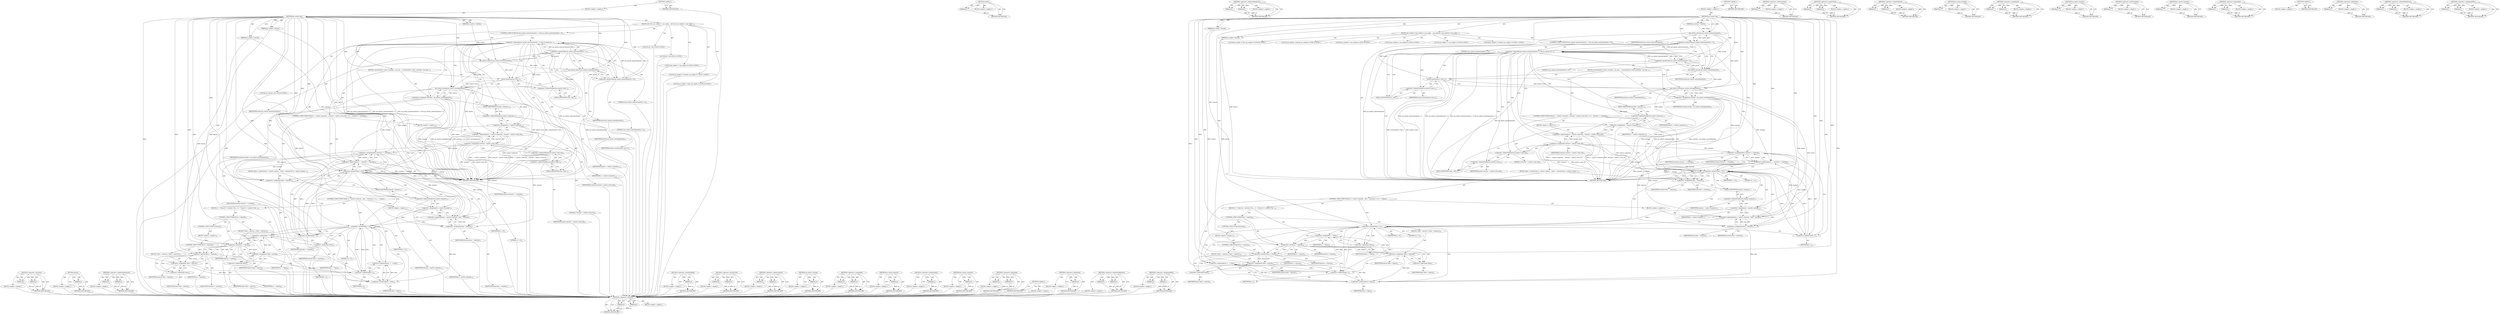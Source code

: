 digraph "&lt;operator&gt;.assignmentPlus" {
vulnerable_196 [label=<(METHOD,&lt;operator&gt;.lessThan)>];
vulnerable_197 [label=<(PARAM,p1)>];
vulnerable_198 [label=<(PARAM,p2)>];
vulnerable_199 [label=<(BLOCK,&lt;empty&gt;,&lt;empty&gt;)>];
vulnerable_200 [label=<(METHOD_RETURN,ANY)>];
vulnerable_151 [label=<(METHOD,assert)>];
vulnerable_152 [label=<(PARAM,p1)>];
vulnerable_153 [label=<(BLOCK,&lt;empty&gt;,&lt;empty&gt;)>];
vulnerable_154 [label=<(METHOD_RETURN,ANY)>];
vulnerable_174 [label=<(METHOD,&lt;operator&gt;.indirectIndexAccess)>];
vulnerable_175 [label=<(PARAM,p1)>];
vulnerable_176 [label=<(PARAM,p2)>];
vulnerable_177 [label=<(BLOCK,&lt;empty&gt;,&lt;empty&gt;)>];
vulnerable_178 [label=<(METHOD_RETURN,ANY)>];
vulnerable_6 [label=<(METHOD,&lt;global&gt;)<SUB>1</SUB>>];
vulnerable_7 [label=<(BLOCK,&lt;empty&gt;,&lt;empty&gt;)<SUB>1</SUB>>];
vulnerable_8 [label=<(METHOD,jas_matrix_clip)<SUB>1</SUB>>];
vulnerable_9 [label=<(PARAM,jas_matrix_t *matrix)<SUB>1</SUB>>];
vulnerable_10 [label=<(PARAM,jas_seqent_t minval)<SUB>1</SUB>>];
vulnerable_11 [label=<(PARAM,jas_seqent_t maxval)<SUB>2</SUB>>];
vulnerable_12 [label=<(BLOCK,{
	int i;
	int j;
 	jas_seqent_t v;
 	jas_seqen...,{
	int i;
	int j;
 	jas_seqent_t v;
 	jas_seqen...)<SUB>3</SUB>>];
vulnerable_13 [label="<(LOCAL,int i: int)<SUB>4</SUB>>"];
vulnerable_14 [label="<(LOCAL,int j: int)<SUB>5</SUB>>"];
vulnerable_15 [label="<(LOCAL,jas_seqent_t v: jas_seqent_t)<SUB>6</SUB>>"];
vulnerable_16 [label="<(LOCAL,jas_seqent_t* rowstart: jas_seqent_t*)<SUB>7</SUB>>"];
vulnerable_17 [label="<(LOCAL,jas_seqent_t* data: jas_seqent_t*)<SUB>8</SUB>>"];
vulnerable_18 [label="<(LOCAL,int rowstep: int)<SUB>9</SUB>>"];
vulnerable_19 [label=<(CONTROL_STRUCTURE,IF,if (jas_matrix_numrows(matrix) &gt; 0 &amp;&amp; jas_matrix_numcols(matrix) &gt; 0))<SUB>11</SUB>>];
vulnerable_20 [label=<(&lt;operator&gt;.logicalAnd,jas_matrix_numrows(matrix) &gt; 0 &amp;&amp; jas_matrix_nu...)<SUB>11</SUB>>];
vulnerable_21 [label=<(&lt;operator&gt;.greaterThan,jas_matrix_numrows(matrix) &gt; 0)<SUB>11</SUB>>];
vulnerable_22 [label=<(jas_matrix_numrows,jas_matrix_numrows(matrix))<SUB>11</SUB>>];
vulnerable_23 [label=<(IDENTIFIER,matrix,jas_matrix_numrows(matrix))<SUB>11</SUB>>];
vulnerable_24 [label=<(LITERAL,0,jas_matrix_numrows(matrix) &gt; 0)<SUB>11</SUB>>];
vulnerable_25 [label=<(&lt;operator&gt;.greaterThan,jas_matrix_numcols(matrix) &gt; 0)<SUB>11</SUB>>];
vulnerable_26 [label=<(jas_matrix_numcols,jas_matrix_numcols(matrix))<SUB>11</SUB>>];
vulnerable_27 [label=<(IDENTIFIER,matrix,jas_matrix_numcols(matrix))<SUB>11</SUB>>];
vulnerable_28 [label=<(LITERAL,0,jas_matrix_numcols(matrix) &gt; 0)<SUB>11</SUB>>];
vulnerable_29 [label=<(BLOCK,{
 		assert(matrix-&gt;rows_);
		rowstep = jas_mat...,{
 		assert(matrix-&gt;rows_);
		rowstep = jas_mat...)<SUB>11</SUB>>];
vulnerable_30 [label=<(assert,assert(matrix-&gt;rows_))<SUB>12</SUB>>];
vulnerable_31 [label=<(&lt;operator&gt;.indirectFieldAccess,matrix-&gt;rows_)<SUB>12</SUB>>];
vulnerable_32 [label=<(IDENTIFIER,matrix,assert(matrix-&gt;rows_))<SUB>12</SUB>>];
vulnerable_33 [label=<(FIELD_IDENTIFIER,rows_,rows_)<SUB>12</SUB>>];
vulnerable_34 [label=<(&lt;operator&gt;.assignment,rowstep = jas_matrix_rowstep(matrix))<SUB>13</SUB>>];
vulnerable_35 [label=<(IDENTIFIER,rowstep,rowstep = jas_matrix_rowstep(matrix))<SUB>13</SUB>>];
vulnerable_36 [label=<(jas_matrix_rowstep,jas_matrix_rowstep(matrix))<SUB>13</SUB>>];
vulnerable_37 [label=<(IDENTIFIER,matrix,jas_matrix_rowstep(matrix))<SUB>13</SUB>>];
vulnerable_38 [label=<(CONTROL_STRUCTURE,FOR,for (i = matrix-&gt;numrows_, rowstart = matrix-&gt;rows_[0];i &gt; 0;--i,
		  rowstart += rowstep))<SUB>14</SUB>>];
vulnerable_39 [label=<(BLOCK,&lt;empty&gt;,&lt;empty&gt;)<SUB>14</SUB>>];
vulnerable_40 [label=<(&lt;operator&gt;.expressionList,i = matrix-&gt;numrows_, rowstart = matrix-&gt;rows_[0])<SUB>14</SUB>>];
vulnerable_41 [label=<(&lt;operator&gt;.assignment,i = matrix-&gt;numrows_)<SUB>14</SUB>>];
vulnerable_42 [label=<(IDENTIFIER,i,i = matrix-&gt;numrows_)<SUB>14</SUB>>];
vulnerable_43 [label=<(&lt;operator&gt;.indirectFieldAccess,matrix-&gt;numrows_)<SUB>14</SUB>>];
vulnerable_44 [label=<(IDENTIFIER,matrix,i = matrix-&gt;numrows_)<SUB>14</SUB>>];
vulnerable_45 [label=<(FIELD_IDENTIFIER,numrows_,numrows_)<SUB>14</SUB>>];
vulnerable_46 [label=<(&lt;operator&gt;.assignment,rowstart = matrix-&gt;rows_[0])<SUB>14</SUB>>];
vulnerable_47 [label=<(IDENTIFIER,rowstart,rowstart = matrix-&gt;rows_[0])<SUB>14</SUB>>];
vulnerable_48 [label=<(&lt;operator&gt;.indirectIndexAccess,matrix-&gt;rows_[0])<SUB>14</SUB>>];
vulnerable_49 [label=<(&lt;operator&gt;.indirectFieldAccess,matrix-&gt;rows_)<SUB>14</SUB>>];
vulnerable_50 [label=<(IDENTIFIER,matrix,rowstart = matrix-&gt;rows_[0])<SUB>14</SUB>>];
vulnerable_51 [label=<(FIELD_IDENTIFIER,rows_,rows_)<SUB>14</SUB>>];
vulnerable_52 [label=<(LITERAL,0,rowstart = matrix-&gt;rows_[0])<SUB>14</SUB>>];
vulnerable_53 [label=<(&lt;operator&gt;.greaterThan,i &gt; 0)<SUB>14</SUB>>];
vulnerable_54 [label=<(IDENTIFIER,i,i &gt; 0)<SUB>14</SUB>>];
vulnerable_55 [label=<(LITERAL,0,i &gt; 0)<SUB>14</SUB>>];
vulnerable_56 [label=<(&lt;operator&gt;.expressionList,--i,
		  rowstart += rowstep)<SUB>14</SUB>>];
vulnerable_57 [label=<(&lt;operator&gt;.preDecrement,--i)<SUB>14</SUB>>];
vulnerable_58 [label=<(IDENTIFIER,i,--i)<SUB>14</SUB>>];
vulnerable_59 [label=<(&lt;operator&gt;.assignmentPlus,rowstart += rowstep)<SUB>15</SUB>>];
vulnerable_60 [label=<(IDENTIFIER,rowstart,rowstart += rowstep)<SUB>15</SUB>>];
vulnerable_61 [label=<(IDENTIFIER,rowstep,rowstart += rowstep)<SUB>15</SUB>>];
vulnerable_62 [label=<(BLOCK,{
			data = rowstart;
			for (j = matrix-&gt;numco...,{
			data = rowstart;
			for (j = matrix-&gt;numco...)<SUB>15</SUB>>];
vulnerable_63 [label=<(&lt;operator&gt;.assignment,data = rowstart)<SUB>16</SUB>>];
vulnerable_64 [label=<(IDENTIFIER,data,data = rowstart)<SUB>16</SUB>>];
vulnerable_65 [label=<(IDENTIFIER,rowstart,data = rowstart)<SUB>16</SUB>>];
vulnerable_66 [label=<(CONTROL_STRUCTURE,FOR,for (j = matrix-&gt;numcols_, data = rowstart;j &gt; 0;--j,
			  ++data))<SUB>17</SUB>>];
vulnerable_67 [label=<(BLOCK,&lt;empty&gt;,&lt;empty&gt;)<SUB>17</SUB>>];
vulnerable_68 [label=<(&lt;operator&gt;.expressionList,j = matrix-&gt;numcols_, data = rowstart)<SUB>17</SUB>>];
vulnerable_69 [label=<(&lt;operator&gt;.assignment,j = matrix-&gt;numcols_)<SUB>17</SUB>>];
vulnerable_70 [label=<(IDENTIFIER,j,j = matrix-&gt;numcols_)<SUB>17</SUB>>];
vulnerable_71 [label=<(&lt;operator&gt;.indirectFieldAccess,matrix-&gt;numcols_)<SUB>17</SUB>>];
vulnerable_72 [label=<(IDENTIFIER,matrix,j = matrix-&gt;numcols_)<SUB>17</SUB>>];
vulnerable_73 [label=<(FIELD_IDENTIFIER,numcols_,numcols_)<SUB>17</SUB>>];
vulnerable_74 [label=<(&lt;operator&gt;.assignment,data = rowstart)<SUB>17</SUB>>];
vulnerable_75 [label=<(IDENTIFIER,data,data = rowstart)<SUB>17</SUB>>];
vulnerable_76 [label=<(IDENTIFIER,rowstart,data = rowstart)<SUB>17</SUB>>];
vulnerable_77 [label=<(&lt;operator&gt;.greaterThan,j &gt; 0)<SUB>17</SUB>>];
vulnerable_78 [label=<(IDENTIFIER,j,j &gt; 0)<SUB>17</SUB>>];
vulnerable_79 [label=<(LITERAL,0,j &gt; 0)<SUB>17</SUB>>];
vulnerable_80 [label=<(&lt;operator&gt;.expressionList,--j,
			  ++data)<SUB>17</SUB>>];
vulnerable_81 [label=<(&lt;operator&gt;.preDecrement,--j)<SUB>17</SUB>>];
vulnerable_82 [label=<(IDENTIFIER,j,--j)<SUB>17</SUB>>];
vulnerable_83 [label=<(&lt;operator&gt;.preIncrement,++data)<SUB>18</SUB>>];
vulnerable_84 [label=<(IDENTIFIER,data,++data)<SUB>18</SUB>>];
vulnerable_85 [label=<(BLOCK,{
				v = *data;
				if (v &lt; minval) {
					*da...,{
				v = *data;
				if (v &lt; minval) {
					*da...)<SUB>18</SUB>>];
vulnerable_86 [label=<(&lt;operator&gt;.assignment,v = *data)<SUB>19</SUB>>];
vulnerable_87 [label=<(IDENTIFIER,v,v = *data)<SUB>19</SUB>>];
vulnerable_88 [label=<(&lt;operator&gt;.indirection,*data)<SUB>19</SUB>>];
vulnerable_89 [label=<(IDENTIFIER,data,v = *data)<SUB>19</SUB>>];
vulnerable_90 [label=<(CONTROL_STRUCTURE,IF,if (v &lt; minval))<SUB>20</SUB>>];
vulnerable_91 [label=<(&lt;operator&gt;.lessThan,v &lt; minval)<SUB>20</SUB>>];
vulnerable_92 [label=<(IDENTIFIER,v,v &lt; minval)<SUB>20</SUB>>];
vulnerable_93 [label=<(IDENTIFIER,minval,v &lt; minval)<SUB>20</SUB>>];
vulnerable_94 [label=<(BLOCK,{
					*data = minval;
				},{
					*data = minval;
				})<SUB>20</SUB>>];
vulnerable_95 [label=<(&lt;operator&gt;.assignment,*data = minval)<SUB>21</SUB>>];
vulnerable_96 [label=<(&lt;operator&gt;.indirection,*data)<SUB>21</SUB>>];
vulnerable_97 [label=<(IDENTIFIER,data,*data = minval)<SUB>21</SUB>>];
vulnerable_98 [label=<(IDENTIFIER,minval,*data = minval)<SUB>21</SUB>>];
vulnerable_99 [label=<(CONTROL_STRUCTURE,ELSE,else)<SUB>22</SUB>>];
vulnerable_100 [label=<(BLOCK,&lt;empty&gt;,&lt;empty&gt;)<SUB>22</SUB>>];
vulnerable_101 [label=<(CONTROL_STRUCTURE,IF,if (v &gt; maxval))<SUB>22</SUB>>];
vulnerable_102 [label=<(&lt;operator&gt;.greaterThan,v &gt; maxval)<SUB>22</SUB>>];
vulnerable_103 [label=<(IDENTIFIER,v,v &gt; maxval)<SUB>22</SUB>>];
vulnerable_104 [label=<(IDENTIFIER,maxval,v &gt; maxval)<SUB>22</SUB>>];
vulnerable_105 [label=<(BLOCK,{
					*data = maxval;
				},{
					*data = maxval;
				})<SUB>22</SUB>>];
vulnerable_106 [label=<(&lt;operator&gt;.assignment,*data = maxval)<SUB>23</SUB>>];
vulnerable_107 [label=<(&lt;operator&gt;.indirection,*data)<SUB>23</SUB>>];
vulnerable_108 [label=<(IDENTIFIER,data,*data = maxval)<SUB>23</SUB>>];
vulnerable_109 [label=<(IDENTIFIER,maxval,*data = maxval)<SUB>23</SUB>>];
vulnerable_110 [label=<(METHOD_RETURN,void)<SUB>1</SUB>>];
vulnerable_112 [label=<(METHOD_RETURN,ANY)<SUB>1</SUB>>];
vulnerable_179 [label=<(METHOD,&lt;operator&gt;.preDecrement)>];
vulnerable_180 [label=<(PARAM,p1)>];
vulnerable_181 [label=<(BLOCK,&lt;empty&gt;,&lt;empty&gt;)>];
vulnerable_182 [label=<(METHOD_RETURN,ANY)>];
vulnerable_138 [label=<(METHOD,&lt;operator&gt;.greaterThan)>];
vulnerable_139 [label=<(PARAM,p1)>];
vulnerable_140 [label=<(PARAM,p2)>];
vulnerable_141 [label=<(BLOCK,&lt;empty&gt;,&lt;empty&gt;)>];
vulnerable_142 [label=<(METHOD_RETURN,ANY)>];
vulnerable_169 [label=<(METHOD,&lt;operator&gt;.expressionList)>];
vulnerable_170 [label=<(PARAM,p1)>];
vulnerable_171 [label=<(PARAM,p2)>];
vulnerable_172 [label=<(BLOCK,&lt;empty&gt;,&lt;empty&gt;)>];
vulnerable_173 [label=<(METHOD_RETURN,ANY)>];
vulnerable_165 [label=<(METHOD,jas_matrix_rowstep)>];
vulnerable_166 [label=<(PARAM,p1)>];
vulnerable_167 [label=<(BLOCK,&lt;empty&gt;,&lt;empty&gt;)>];
vulnerable_168 [label=<(METHOD_RETURN,ANY)>];
vulnerable_160 [label=<(METHOD,&lt;operator&gt;.assignment)>];
vulnerable_161 [label=<(PARAM,p1)>];
vulnerable_162 [label=<(PARAM,p2)>];
vulnerable_163 [label=<(BLOCK,&lt;empty&gt;,&lt;empty&gt;)>];
vulnerable_164 [label=<(METHOD_RETURN,ANY)>];
vulnerable_147 [label=<(METHOD,jas_matrix_numcols)>];
vulnerable_148 [label=<(PARAM,p1)>];
vulnerable_149 [label=<(BLOCK,&lt;empty&gt;,&lt;empty&gt;)>];
vulnerable_150 [label=<(METHOD_RETURN,ANY)>];
vulnerable_188 [label=<(METHOD,&lt;operator&gt;.preIncrement)>];
vulnerable_189 [label=<(PARAM,p1)>];
vulnerable_190 [label=<(BLOCK,&lt;empty&gt;,&lt;empty&gt;)>];
vulnerable_191 [label=<(METHOD_RETURN,ANY)>];
vulnerable_143 [label=<(METHOD,jas_matrix_numrows)>];
vulnerable_144 [label=<(PARAM,p1)>];
vulnerable_145 [label=<(BLOCK,&lt;empty&gt;,&lt;empty&gt;)>];
vulnerable_146 [label=<(METHOD_RETURN,ANY)>];
vulnerable_133 [label=<(METHOD,&lt;operator&gt;.logicalAnd)>];
vulnerable_134 [label=<(PARAM,p1)>];
vulnerable_135 [label=<(PARAM,p2)>];
vulnerable_136 [label=<(BLOCK,&lt;empty&gt;,&lt;empty&gt;)>];
vulnerable_137 [label=<(METHOD_RETURN,ANY)>];
vulnerable_127 [label=<(METHOD,&lt;global&gt;)<SUB>1</SUB>>];
vulnerable_128 [label=<(BLOCK,&lt;empty&gt;,&lt;empty&gt;)>];
vulnerable_129 [label=<(METHOD_RETURN,ANY)>];
vulnerable_192 [label=<(METHOD,&lt;operator&gt;.indirection)>];
vulnerable_193 [label=<(PARAM,p1)>];
vulnerable_194 [label=<(BLOCK,&lt;empty&gt;,&lt;empty&gt;)>];
vulnerable_195 [label=<(METHOD_RETURN,ANY)>];
vulnerable_155 [label=<(METHOD,&lt;operator&gt;.indirectFieldAccess)>];
vulnerable_156 [label=<(PARAM,p1)>];
vulnerable_157 [label=<(PARAM,p2)>];
vulnerable_158 [label=<(BLOCK,&lt;empty&gt;,&lt;empty&gt;)>];
vulnerable_159 [label=<(METHOD_RETURN,ANY)>];
vulnerable_183 [label=<(METHOD,&lt;operator&gt;.assignmentPlus)>];
vulnerable_184 [label=<(PARAM,p1)>];
vulnerable_185 [label=<(PARAM,p2)>];
vulnerable_186 [label=<(BLOCK,&lt;empty&gt;,&lt;empty&gt;)>];
vulnerable_187 [label=<(METHOD_RETURN,ANY)>];
fixed_198 [label=<(METHOD,&lt;operator&gt;.lessThan)>];
fixed_199 [label=<(PARAM,p1)>];
fixed_200 [label=<(PARAM,p2)>];
fixed_201 [label=<(BLOCK,&lt;empty&gt;,&lt;empty&gt;)>];
fixed_202 [label=<(METHOD_RETURN,ANY)>];
fixed_153 [label=<(METHOD,assert)>];
fixed_154 [label=<(PARAM,p1)>];
fixed_155 [label=<(BLOCK,&lt;empty&gt;,&lt;empty&gt;)>];
fixed_156 [label=<(METHOD_RETURN,ANY)>];
fixed_176 [label=<(METHOD,&lt;operator&gt;.indirectIndexAccess)>];
fixed_177 [label=<(PARAM,p1)>];
fixed_178 [label=<(PARAM,p2)>];
fixed_179 [label=<(BLOCK,&lt;empty&gt;,&lt;empty&gt;)>];
fixed_180 [label=<(METHOD_RETURN,ANY)>];
fixed_6 [label=<(METHOD,&lt;global&gt;)<SUB>1</SUB>>];
fixed_7 [label=<(BLOCK,&lt;empty&gt;,&lt;empty&gt;)<SUB>1</SUB>>];
fixed_8 [label=<(METHOD,jas_matrix_clip)<SUB>1</SUB>>];
fixed_9 [label=<(PARAM,jas_matrix_t *matrix)<SUB>1</SUB>>];
fixed_10 [label=<(PARAM,jas_seqent_t minval)<SUB>1</SUB>>];
fixed_11 [label=<(PARAM,jas_seqent_t maxval)<SUB>2</SUB>>];
fixed_12 [label=<(BLOCK,{
	jas_matind_t i;
	jas_matind_t j;
 	jas_seqen...,{
	jas_matind_t i;
	jas_matind_t j;
 	jas_seqen...)<SUB>3</SUB>>];
fixed_13 [label="<(LOCAL,jas_matind_t i: jas_matind_t)<SUB>4</SUB>>"];
fixed_14 [label="<(LOCAL,jas_matind_t j: jas_matind_t)<SUB>5</SUB>>"];
fixed_15 [label="<(LOCAL,jas_seqent_t v: jas_seqent_t)<SUB>6</SUB>>"];
fixed_16 [label="<(LOCAL,jas_seqent_t* rowstart: jas_seqent_t*)<SUB>7</SUB>>"];
fixed_17 [label="<(LOCAL,jas_seqent_t* data: jas_seqent_t*)<SUB>8</SUB>>"];
fixed_18 [label="<(LOCAL,jas_matind_t rowstep: jas_matind_t)<SUB>9</SUB>>"];
fixed_19 [label=<(CONTROL_STRUCTURE,IF,if (jas_matrix_numrows(matrix) &gt; 0 &amp;&amp; jas_matrix_numcols(matrix) &gt; 0))<SUB>11</SUB>>];
fixed_20 [label=<(&lt;operator&gt;.logicalAnd,jas_matrix_numrows(matrix) &gt; 0 &amp;&amp; jas_matrix_nu...)<SUB>11</SUB>>];
fixed_21 [label=<(&lt;operator&gt;.greaterThan,jas_matrix_numrows(matrix) &gt; 0)<SUB>11</SUB>>];
fixed_22 [label=<(jas_matrix_numrows,jas_matrix_numrows(matrix))<SUB>11</SUB>>];
fixed_23 [label=<(IDENTIFIER,matrix,jas_matrix_numrows(matrix))<SUB>11</SUB>>];
fixed_24 [label=<(LITERAL,0,jas_matrix_numrows(matrix) &gt; 0)<SUB>11</SUB>>];
fixed_25 [label=<(&lt;operator&gt;.greaterThan,jas_matrix_numcols(matrix) &gt; 0)<SUB>11</SUB>>];
fixed_26 [label=<(jas_matrix_numcols,jas_matrix_numcols(matrix))<SUB>11</SUB>>];
fixed_27 [label=<(IDENTIFIER,matrix,jas_matrix_numcols(matrix))<SUB>11</SUB>>];
fixed_28 [label=<(LITERAL,0,jas_matrix_numcols(matrix) &gt; 0)<SUB>11</SUB>>];
fixed_29 [label=<(BLOCK,{
 		assert(matrix-&gt;rows_);
		rowstep = jas_mat...,{
 		assert(matrix-&gt;rows_);
		rowstep = jas_mat...)<SUB>11</SUB>>];
fixed_30 [label=<(assert,assert(matrix-&gt;rows_))<SUB>12</SUB>>];
fixed_31 [label=<(&lt;operator&gt;.indirectFieldAccess,matrix-&gt;rows_)<SUB>12</SUB>>];
fixed_32 [label=<(IDENTIFIER,matrix,assert(matrix-&gt;rows_))<SUB>12</SUB>>];
fixed_33 [label=<(FIELD_IDENTIFIER,rows_,rows_)<SUB>12</SUB>>];
fixed_34 [label=<(&lt;operator&gt;.assignment,rowstep = jas_matrix_rowstep(matrix))<SUB>13</SUB>>];
fixed_35 [label=<(IDENTIFIER,rowstep,rowstep = jas_matrix_rowstep(matrix))<SUB>13</SUB>>];
fixed_36 [label=<(jas_matrix_rowstep,jas_matrix_rowstep(matrix))<SUB>13</SUB>>];
fixed_37 [label=<(IDENTIFIER,matrix,jas_matrix_rowstep(matrix))<SUB>13</SUB>>];
fixed_38 [label=<(CONTROL_STRUCTURE,FOR,for (i = matrix-&gt;numrows_, rowstart = matrix-&gt;rows_[0];i &gt; 0;--i,
		  rowstart += rowstep))<SUB>14</SUB>>];
fixed_39 [label=<(BLOCK,&lt;empty&gt;,&lt;empty&gt;)<SUB>14</SUB>>];
fixed_40 [label=<(&lt;operator&gt;.expressionList,i = matrix-&gt;numrows_, rowstart = matrix-&gt;rows_[0])<SUB>14</SUB>>];
fixed_41 [label=<(&lt;operator&gt;.assignment,i = matrix-&gt;numrows_)<SUB>14</SUB>>];
fixed_42 [label=<(IDENTIFIER,i,i = matrix-&gt;numrows_)<SUB>14</SUB>>];
fixed_43 [label=<(&lt;operator&gt;.indirectFieldAccess,matrix-&gt;numrows_)<SUB>14</SUB>>];
fixed_44 [label=<(IDENTIFIER,matrix,i = matrix-&gt;numrows_)<SUB>14</SUB>>];
fixed_45 [label=<(FIELD_IDENTIFIER,numrows_,numrows_)<SUB>14</SUB>>];
fixed_46 [label=<(&lt;operator&gt;.assignment,rowstart = matrix-&gt;rows_[0])<SUB>14</SUB>>];
fixed_47 [label=<(IDENTIFIER,rowstart,rowstart = matrix-&gt;rows_[0])<SUB>14</SUB>>];
fixed_48 [label=<(&lt;operator&gt;.indirectIndexAccess,matrix-&gt;rows_[0])<SUB>14</SUB>>];
fixed_49 [label=<(&lt;operator&gt;.indirectFieldAccess,matrix-&gt;rows_)<SUB>14</SUB>>];
fixed_50 [label=<(IDENTIFIER,matrix,rowstart = matrix-&gt;rows_[0])<SUB>14</SUB>>];
fixed_51 [label=<(FIELD_IDENTIFIER,rows_,rows_)<SUB>14</SUB>>];
fixed_52 [label=<(LITERAL,0,rowstart = matrix-&gt;rows_[0])<SUB>14</SUB>>];
fixed_53 [label=<(&lt;operator&gt;.greaterThan,i &gt; 0)<SUB>14</SUB>>];
fixed_54 [label=<(IDENTIFIER,i,i &gt; 0)<SUB>14</SUB>>];
fixed_55 [label=<(LITERAL,0,i &gt; 0)<SUB>14</SUB>>];
fixed_56 [label=<(&lt;operator&gt;.expressionList,--i,
		  rowstart += rowstep)<SUB>14</SUB>>];
fixed_57 [label=<(&lt;operator&gt;.preDecrement,--i)<SUB>14</SUB>>];
fixed_58 [label=<(IDENTIFIER,i,--i)<SUB>14</SUB>>];
fixed_59 [label=<(&lt;operator&gt;.assignmentPlus,rowstart += rowstep)<SUB>15</SUB>>];
fixed_60 [label=<(IDENTIFIER,rowstart,rowstart += rowstep)<SUB>15</SUB>>];
fixed_61 [label=<(IDENTIFIER,rowstep,rowstart += rowstep)<SUB>15</SUB>>];
fixed_62 [label=<(BLOCK,{
			data = rowstart;
			for (j = matrix-&gt;numco...,{
			data = rowstart;
			for (j = matrix-&gt;numco...)<SUB>15</SUB>>];
fixed_63 [label=<(&lt;operator&gt;.assignment,data = rowstart)<SUB>16</SUB>>];
fixed_64 [label=<(IDENTIFIER,data,data = rowstart)<SUB>16</SUB>>];
fixed_65 [label=<(IDENTIFIER,rowstart,data = rowstart)<SUB>16</SUB>>];
fixed_66 [label=<(CONTROL_STRUCTURE,FOR,for (j = matrix-&gt;numcols_, data = rowstart;j &gt; 0;--j,
			  ++data))<SUB>17</SUB>>];
fixed_67 [label=<(BLOCK,&lt;empty&gt;,&lt;empty&gt;)<SUB>17</SUB>>];
fixed_68 [label=<(&lt;operator&gt;.expressionList,j = matrix-&gt;numcols_, data = rowstart)<SUB>17</SUB>>];
fixed_69 [label=<(&lt;operator&gt;.assignment,j = matrix-&gt;numcols_)<SUB>17</SUB>>];
fixed_70 [label=<(IDENTIFIER,j,j = matrix-&gt;numcols_)<SUB>17</SUB>>];
fixed_71 [label=<(&lt;operator&gt;.indirectFieldAccess,matrix-&gt;numcols_)<SUB>17</SUB>>];
fixed_72 [label=<(IDENTIFIER,matrix,j = matrix-&gt;numcols_)<SUB>17</SUB>>];
fixed_73 [label=<(FIELD_IDENTIFIER,numcols_,numcols_)<SUB>17</SUB>>];
fixed_74 [label=<(&lt;operator&gt;.assignment,data = rowstart)<SUB>17</SUB>>];
fixed_75 [label=<(IDENTIFIER,data,data = rowstart)<SUB>17</SUB>>];
fixed_76 [label=<(IDENTIFIER,rowstart,data = rowstart)<SUB>17</SUB>>];
fixed_77 [label=<(&lt;operator&gt;.greaterThan,j &gt; 0)<SUB>17</SUB>>];
fixed_78 [label=<(IDENTIFIER,j,j &gt; 0)<SUB>17</SUB>>];
fixed_79 [label=<(LITERAL,0,j &gt; 0)<SUB>17</SUB>>];
fixed_80 [label=<(&lt;operator&gt;.expressionList,--j,
			  ++data)<SUB>17</SUB>>];
fixed_81 [label=<(&lt;operator&gt;.preDecrement,--j)<SUB>17</SUB>>];
fixed_82 [label=<(IDENTIFIER,j,--j)<SUB>17</SUB>>];
fixed_83 [label=<(&lt;operator&gt;.preIncrement,++data)<SUB>18</SUB>>];
fixed_84 [label=<(IDENTIFIER,data,++data)<SUB>18</SUB>>];
fixed_85 [label=<(BLOCK,{
				v = *data;
				if (v &lt; minval) {
					*da...,{
				v = *data;
				if (v &lt; minval) {
					*da...)<SUB>18</SUB>>];
fixed_86 [label=<(&lt;operator&gt;.assignment,v = *data)<SUB>19</SUB>>];
fixed_87 [label=<(IDENTIFIER,v,v = *data)<SUB>19</SUB>>];
fixed_88 [label=<(&lt;operator&gt;.indirection,*data)<SUB>19</SUB>>];
fixed_89 [label=<(IDENTIFIER,data,v = *data)<SUB>19</SUB>>];
fixed_90 [label=<(CONTROL_STRUCTURE,IF,if (v &lt; minval))<SUB>20</SUB>>];
fixed_91 [label=<(&lt;operator&gt;.lessThan,v &lt; minval)<SUB>20</SUB>>];
fixed_92 [label=<(IDENTIFIER,v,v &lt; minval)<SUB>20</SUB>>];
fixed_93 [label=<(IDENTIFIER,minval,v &lt; minval)<SUB>20</SUB>>];
fixed_94 [label=<(BLOCK,{
					*data = minval;
				},{
					*data = minval;
				})<SUB>20</SUB>>];
fixed_95 [label=<(&lt;operator&gt;.assignment,*data = minval)<SUB>21</SUB>>];
fixed_96 [label=<(&lt;operator&gt;.indirection,*data)<SUB>21</SUB>>];
fixed_97 [label=<(IDENTIFIER,data,*data = minval)<SUB>21</SUB>>];
fixed_98 [label=<(IDENTIFIER,minval,*data = minval)<SUB>21</SUB>>];
fixed_99 [label=<(CONTROL_STRUCTURE,ELSE,else)<SUB>22</SUB>>];
fixed_100 [label=<(BLOCK,&lt;empty&gt;,&lt;empty&gt;)<SUB>22</SUB>>];
fixed_101 [label=<(CONTROL_STRUCTURE,IF,if (v &gt; maxval))<SUB>22</SUB>>];
fixed_102 [label=<(&lt;operator&gt;.greaterThan,v &gt; maxval)<SUB>22</SUB>>];
fixed_103 [label=<(IDENTIFIER,v,v &gt; maxval)<SUB>22</SUB>>];
fixed_104 [label=<(IDENTIFIER,maxval,v &gt; maxval)<SUB>22</SUB>>];
fixed_105 [label=<(BLOCK,{
					*data = maxval;
				},{
					*data = maxval;
				})<SUB>22</SUB>>];
fixed_106 [label=<(&lt;operator&gt;.assignment,*data = maxval)<SUB>23</SUB>>];
fixed_107 [label=<(&lt;operator&gt;.indirection,*data)<SUB>23</SUB>>];
fixed_108 [label=<(IDENTIFIER,data,*data = maxval)<SUB>23</SUB>>];
fixed_109 [label=<(IDENTIFIER,maxval,*data = maxval)<SUB>23</SUB>>];
fixed_110 [label=<(METHOD_RETURN,void)<SUB>1</SUB>>];
fixed_112 [label=<(METHOD_RETURN,ANY)<SUB>1</SUB>>];
fixed_181 [label=<(METHOD,&lt;operator&gt;.preDecrement)>];
fixed_182 [label=<(PARAM,p1)>];
fixed_183 [label=<(BLOCK,&lt;empty&gt;,&lt;empty&gt;)>];
fixed_184 [label=<(METHOD_RETURN,ANY)>];
fixed_140 [label=<(METHOD,&lt;operator&gt;.greaterThan)>];
fixed_141 [label=<(PARAM,p1)>];
fixed_142 [label=<(PARAM,p2)>];
fixed_143 [label=<(BLOCK,&lt;empty&gt;,&lt;empty&gt;)>];
fixed_144 [label=<(METHOD_RETURN,ANY)>];
fixed_171 [label=<(METHOD,&lt;operator&gt;.expressionList)>];
fixed_172 [label=<(PARAM,p1)>];
fixed_173 [label=<(PARAM,p2)>];
fixed_174 [label=<(BLOCK,&lt;empty&gt;,&lt;empty&gt;)>];
fixed_175 [label=<(METHOD_RETURN,ANY)>];
fixed_167 [label=<(METHOD,jas_matrix_rowstep)>];
fixed_168 [label=<(PARAM,p1)>];
fixed_169 [label=<(BLOCK,&lt;empty&gt;,&lt;empty&gt;)>];
fixed_170 [label=<(METHOD_RETURN,ANY)>];
fixed_162 [label=<(METHOD,&lt;operator&gt;.assignment)>];
fixed_163 [label=<(PARAM,p1)>];
fixed_164 [label=<(PARAM,p2)>];
fixed_165 [label=<(BLOCK,&lt;empty&gt;,&lt;empty&gt;)>];
fixed_166 [label=<(METHOD_RETURN,ANY)>];
fixed_149 [label=<(METHOD,jas_matrix_numcols)>];
fixed_150 [label=<(PARAM,p1)>];
fixed_151 [label=<(BLOCK,&lt;empty&gt;,&lt;empty&gt;)>];
fixed_152 [label=<(METHOD_RETURN,ANY)>];
fixed_190 [label=<(METHOD,&lt;operator&gt;.preIncrement)>];
fixed_191 [label=<(PARAM,p1)>];
fixed_192 [label=<(BLOCK,&lt;empty&gt;,&lt;empty&gt;)>];
fixed_193 [label=<(METHOD_RETURN,ANY)>];
fixed_145 [label=<(METHOD,jas_matrix_numrows)>];
fixed_146 [label=<(PARAM,p1)>];
fixed_147 [label=<(BLOCK,&lt;empty&gt;,&lt;empty&gt;)>];
fixed_148 [label=<(METHOD_RETURN,ANY)>];
fixed_135 [label=<(METHOD,&lt;operator&gt;.logicalAnd)>];
fixed_136 [label=<(PARAM,p1)>];
fixed_137 [label=<(PARAM,p2)>];
fixed_138 [label=<(BLOCK,&lt;empty&gt;,&lt;empty&gt;)>];
fixed_139 [label=<(METHOD_RETURN,ANY)>];
fixed_129 [label=<(METHOD,&lt;global&gt;)<SUB>1</SUB>>];
fixed_130 [label=<(BLOCK,&lt;empty&gt;,&lt;empty&gt;)>];
fixed_131 [label=<(METHOD_RETURN,ANY)>];
fixed_194 [label=<(METHOD,&lt;operator&gt;.indirection)>];
fixed_195 [label=<(PARAM,p1)>];
fixed_196 [label=<(BLOCK,&lt;empty&gt;,&lt;empty&gt;)>];
fixed_197 [label=<(METHOD_RETURN,ANY)>];
fixed_157 [label=<(METHOD,&lt;operator&gt;.indirectFieldAccess)>];
fixed_158 [label=<(PARAM,p1)>];
fixed_159 [label=<(PARAM,p2)>];
fixed_160 [label=<(BLOCK,&lt;empty&gt;,&lt;empty&gt;)>];
fixed_161 [label=<(METHOD_RETURN,ANY)>];
fixed_185 [label=<(METHOD,&lt;operator&gt;.assignmentPlus)>];
fixed_186 [label=<(PARAM,p1)>];
fixed_187 [label=<(PARAM,p2)>];
fixed_188 [label=<(BLOCK,&lt;empty&gt;,&lt;empty&gt;)>];
fixed_189 [label=<(METHOD_RETURN,ANY)>];
vulnerable_196 -> vulnerable_197  [key=0, label="AST: "];
vulnerable_196 -> vulnerable_197  [key=1, label="DDG: "];
vulnerable_196 -> vulnerable_199  [key=0, label="AST: "];
vulnerable_196 -> vulnerable_198  [key=0, label="AST: "];
vulnerable_196 -> vulnerable_198  [key=1, label="DDG: "];
vulnerable_196 -> vulnerable_200  [key=0, label="AST: "];
vulnerable_196 -> vulnerable_200  [key=1, label="CFG: "];
vulnerable_197 -> vulnerable_200  [key=0, label="DDG: p1"];
vulnerable_198 -> vulnerable_200  [key=0, label="DDG: p2"];
vulnerable_199 -> fixed_198  [key=0];
vulnerable_200 -> fixed_198  [key=0];
vulnerable_151 -> vulnerable_152  [key=0, label="AST: "];
vulnerable_151 -> vulnerable_152  [key=1, label="DDG: "];
vulnerable_151 -> vulnerable_153  [key=0, label="AST: "];
vulnerable_151 -> vulnerable_154  [key=0, label="AST: "];
vulnerable_151 -> vulnerable_154  [key=1, label="CFG: "];
vulnerable_152 -> vulnerable_154  [key=0, label="DDG: p1"];
vulnerable_153 -> fixed_198  [key=0];
vulnerable_154 -> fixed_198  [key=0];
vulnerable_174 -> vulnerable_175  [key=0, label="AST: "];
vulnerable_174 -> vulnerable_175  [key=1, label="DDG: "];
vulnerable_174 -> vulnerable_177  [key=0, label="AST: "];
vulnerable_174 -> vulnerable_176  [key=0, label="AST: "];
vulnerable_174 -> vulnerable_176  [key=1, label="DDG: "];
vulnerable_174 -> vulnerable_178  [key=0, label="AST: "];
vulnerable_174 -> vulnerable_178  [key=1, label="CFG: "];
vulnerable_175 -> vulnerable_178  [key=0, label="DDG: p1"];
vulnerable_176 -> vulnerable_178  [key=0, label="DDG: p2"];
vulnerable_177 -> fixed_198  [key=0];
vulnerable_178 -> fixed_198  [key=0];
vulnerable_6 -> vulnerable_7  [key=0, label="AST: "];
vulnerable_6 -> vulnerable_112  [key=0, label="AST: "];
vulnerable_6 -> vulnerable_112  [key=1, label="CFG: "];
vulnerable_7 -> vulnerable_8  [key=0, label="AST: "];
vulnerable_8 -> vulnerable_9  [key=0, label="AST: "];
vulnerable_8 -> vulnerable_9  [key=1, label="DDG: "];
vulnerable_8 -> vulnerable_10  [key=0, label="AST: "];
vulnerable_8 -> vulnerable_10  [key=1, label="DDG: "];
vulnerable_8 -> vulnerable_11  [key=0, label="AST: "];
vulnerable_8 -> vulnerable_11  [key=1, label="DDG: "];
vulnerable_8 -> vulnerable_12  [key=0, label="AST: "];
vulnerable_8 -> vulnerable_110  [key=0, label="AST: "];
vulnerable_8 -> vulnerable_22  [key=0, label="CFG: "];
vulnerable_8 -> vulnerable_22  [key=1, label="DDG: "];
vulnerable_8 -> vulnerable_21  [key=0, label="DDG: "];
vulnerable_8 -> vulnerable_25  [key=0, label="DDG: "];
vulnerable_8 -> vulnerable_26  [key=0, label="DDG: "];
vulnerable_8 -> vulnerable_36  [key=0, label="DDG: "];
vulnerable_8 -> vulnerable_53  [key=0, label="DDG: "];
vulnerable_8 -> vulnerable_56  [key=0, label="DDG: "];
vulnerable_8 -> vulnerable_63  [key=0, label="DDG: "];
vulnerable_8 -> vulnerable_57  [key=0, label="DDG: "];
vulnerable_8 -> vulnerable_59  [key=0, label="DDG: "];
vulnerable_8 -> vulnerable_77  [key=0, label="DDG: "];
vulnerable_8 -> vulnerable_68  [key=0, label="DDG: "];
vulnerable_8 -> vulnerable_81  [key=0, label="DDG: "];
vulnerable_8 -> vulnerable_83  [key=0, label="DDG: "];
vulnerable_8 -> vulnerable_74  [key=0, label="DDG: "];
vulnerable_8 -> vulnerable_91  [key=0, label="DDG: "];
vulnerable_8 -> vulnerable_95  [key=0, label="DDG: "];
vulnerable_8 -> vulnerable_102  [key=0, label="DDG: "];
vulnerable_8 -> vulnerable_106  [key=0, label="DDG: "];
vulnerable_9 -> vulnerable_22  [key=0, label="DDG: matrix"];
vulnerable_10 -> vulnerable_110  [key=0, label="DDG: minval"];
vulnerable_10 -> vulnerable_91  [key=0, label="DDG: minval"];
vulnerable_11 -> vulnerable_110  [key=0, label="DDG: maxval"];
vulnerable_11 -> vulnerable_102  [key=0, label="DDG: maxval"];
vulnerable_12 -> vulnerable_13  [key=0, label="AST: "];
vulnerable_12 -> vulnerable_14  [key=0, label="AST: "];
vulnerable_12 -> vulnerable_15  [key=0, label="AST: "];
vulnerable_12 -> vulnerable_16  [key=0, label="AST: "];
vulnerable_12 -> vulnerable_17  [key=0, label="AST: "];
vulnerable_12 -> vulnerable_18  [key=0, label="AST: "];
vulnerable_12 -> vulnerable_19  [key=0, label="AST: "];
vulnerable_13 -> fixed_198  [key=0];
vulnerable_14 -> fixed_198  [key=0];
vulnerable_15 -> fixed_198  [key=0];
vulnerable_16 -> fixed_198  [key=0];
vulnerable_17 -> fixed_198  [key=0];
vulnerable_18 -> fixed_198  [key=0];
vulnerable_19 -> vulnerable_20  [key=0, label="AST: "];
vulnerable_19 -> vulnerable_29  [key=0, label="AST: "];
vulnerable_20 -> vulnerable_21  [key=0, label="AST: "];
vulnerable_20 -> vulnerable_25  [key=0, label="AST: "];
vulnerable_20 -> vulnerable_110  [key=0, label="CFG: "];
vulnerable_20 -> vulnerable_110  [key=1, label="DDG: jas_matrix_numrows(matrix) &gt; 0"];
vulnerable_20 -> vulnerable_110  [key=2, label="DDG: jas_matrix_numcols(matrix) &gt; 0"];
vulnerable_20 -> vulnerable_110  [key=3, label="DDG: jas_matrix_numrows(matrix) &gt; 0 &amp;&amp; jas_matrix_numcols(matrix) &gt; 0"];
vulnerable_20 -> vulnerable_33  [key=0, label="CFG: "];
vulnerable_20 -> vulnerable_33  [key=1, label="CDG: "];
vulnerable_20 -> vulnerable_30  [key=0, label="CDG: "];
vulnerable_20 -> vulnerable_34  [key=0, label="CDG: "];
vulnerable_20 -> vulnerable_48  [key=0, label="CDG: "];
vulnerable_20 -> vulnerable_49  [key=0, label="CDG: "];
vulnerable_20 -> vulnerable_51  [key=0, label="CDG: "];
vulnerable_20 -> vulnerable_46  [key=0, label="CDG: "];
vulnerable_20 -> vulnerable_45  [key=0, label="CDG: "];
vulnerable_20 -> vulnerable_40  [key=0, label="CDG: "];
vulnerable_20 -> vulnerable_43  [key=0, label="CDG: "];
vulnerable_20 -> vulnerable_36  [key=0, label="CDG: "];
vulnerable_20 -> vulnerable_53  [key=0, label="CDG: "];
vulnerable_20 -> vulnerable_41  [key=0, label="CDG: "];
vulnerable_20 -> vulnerable_31  [key=0, label="CDG: "];
vulnerable_21 -> vulnerable_22  [key=0, label="AST: "];
vulnerable_21 -> vulnerable_24  [key=0, label="AST: "];
vulnerable_21 -> vulnerable_20  [key=0, label="CFG: "];
vulnerable_21 -> vulnerable_20  [key=1, label="DDG: jas_matrix_numrows(matrix)"];
vulnerable_21 -> vulnerable_20  [key=2, label="DDG: 0"];
vulnerable_21 -> vulnerable_26  [key=0, label="CFG: "];
vulnerable_21 -> vulnerable_26  [key=1, label="CDG: "];
vulnerable_21 -> vulnerable_110  [key=0, label="DDG: jas_matrix_numrows(matrix)"];
vulnerable_21 -> vulnerable_25  [key=0, label="CDG: "];
vulnerable_22 -> vulnerable_23  [key=0, label="AST: "];
vulnerable_22 -> vulnerable_21  [key=0, label="CFG: "];
vulnerable_22 -> vulnerable_21  [key=1, label="DDG: matrix"];
vulnerable_22 -> vulnerable_30  [key=0, label="DDG: matrix"];
vulnerable_22 -> vulnerable_26  [key=0, label="DDG: matrix"];
vulnerable_22 -> vulnerable_36  [key=0, label="DDG: matrix"];
vulnerable_23 -> fixed_198  [key=0];
vulnerable_24 -> fixed_198  [key=0];
vulnerable_25 -> vulnerable_26  [key=0, label="AST: "];
vulnerable_25 -> vulnerable_28  [key=0, label="AST: "];
vulnerable_25 -> vulnerable_20  [key=0, label="CFG: "];
vulnerable_25 -> vulnerable_20  [key=1, label="DDG: jas_matrix_numcols(matrix)"];
vulnerable_25 -> vulnerable_20  [key=2, label="DDG: 0"];
vulnerable_25 -> vulnerable_110  [key=0, label="DDG: jas_matrix_numcols(matrix)"];
vulnerable_26 -> vulnerable_27  [key=0, label="AST: "];
vulnerable_26 -> vulnerable_25  [key=0, label="CFG: "];
vulnerable_26 -> vulnerable_25  [key=1, label="DDG: matrix"];
vulnerable_26 -> vulnerable_30  [key=0, label="DDG: matrix"];
vulnerable_26 -> vulnerable_36  [key=0, label="DDG: matrix"];
vulnerable_27 -> fixed_198  [key=0];
vulnerable_28 -> fixed_198  [key=0];
vulnerable_29 -> vulnerable_30  [key=0, label="AST: "];
vulnerable_29 -> vulnerable_34  [key=0, label="AST: "];
vulnerable_29 -> vulnerable_38  [key=0, label="AST: "];
vulnerable_30 -> vulnerable_31  [key=0, label="AST: "];
vulnerable_30 -> vulnerable_36  [key=0, label="CFG: "];
vulnerable_30 -> vulnerable_36  [key=1, label="DDG: matrix-&gt;rows_"];
vulnerable_30 -> vulnerable_110  [key=0, label="DDG: matrix-&gt;rows_"];
vulnerable_30 -> vulnerable_110  [key=1, label="DDG: assert(matrix-&gt;rows_)"];
vulnerable_31 -> vulnerable_32  [key=0, label="AST: "];
vulnerable_31 -> vulnerable_33  [key=0, label="AST: "];
vulnerable_31 -> vulnerable_30  [key=0, label="CFG: "];
vulnerable_32 -> fixed_198  [key=0];
vulnerable_33 -> vulnerable_31  [key=0, label="CFG: "];
vulnerable_34 -> vulnerable_35  [key=0, label="AST: "];
vulnerable_34 -> vulnerable_36  [key=0, label="AST: "];
vulnerable_34 -> vulnerable_45  [key=0, label="CFG: "];
vulnerable_34 -> vulnerable_110  [key=0, label="DDG: rowstep"];
vulnerable_34 -> vulnerable_110  [key=1, label="DDG: jas_matrix_rowstep(matrix)"];
vulnerable_34 -> vulnerable_110  [key=2, label="DDG: rowstep = jas_matrix_rowstep(matrix)"];
vulnerable_34 -> vulnerable_56  [key=0, label="DDG: rowstep"];
vulnerable_34 -> vulnerable_59  [key=0, label="DDG: rowstep"];
vulnerable_35 -> fixed_198  [key=0];
vulnerable_36 -> vulnerable_37  [key=0, label="AST: "];
vulnerable_36 -> vulnerable_34  [key=0, label="CFG: "];
vulnerable_36 -> vulnerable_34  [key=1, label="DDG: matrix"];
vulnerable_36 -> vulnerable_110  [key=0, label="DDG: matrix"];
vulnerable_36 -> vulnerable_40  [key=0, label="DDG: matrix"];
vulnerable_36 -> vulnerable_41  [key=0, label="DDG: matrix"];
vulnerable_36 -> vulnerable_68  [key=0, label="DDG: matrix"];
vulnerable_36 -> vulnerable_69  [key=0, label="DDG: matrix"];
vulnerable_37 -> fixed_198  [key=0];
vulnerable_38 -> vulnerable_39  [key=0, label="AST: "];
vulnerable_38 -> vulnerable_53  [key=0, label="AST: "];
vulnerable_38 -> vulnerable_56  [key=0, label="AST: "];
vulnerable_38 -> vulnerable_62  [key=0, label="AST: "];
vulnerable_39 -> vulnerable_40  [key=0, label="AST: "];
vulnerable_40 -> vulnerable_41  [key=0, label="AST: "];
vulnerable_40 -> vulnerable_46  [key=0, label="AST: "];
vulnerable_40 -> vulnerable_53  [key=0, label="CFG: "];
vulnerable_40 -> vulnerable_110  [key=0, label="DDG: i = matrix-&gt;numrows_"];
vulnerable_40 -> vulnerable_110  [key=1, label="DDG: rowstart = matrix-&gt;rows_[0]"];
vulnerable_40 -> vulnerable_110  [key=2, label="DDG: i = matrix-&gt;numrows_, rowstart = matrix-&gt;rows_[0]"];
vulnerable_41 -> vulnerable_42  [key=0, label="AST: "];
vulnerable_41 -> vulnerable_43  [key=0, label="AST: "];
vulnerable_41 -> vulnerable_51  [key=0, label="CFG: "];
vulnerable_41 -> vulnerable_110  [key=0, label="DDG: matrix-&gt;numrows_"];
vulnerable_41 -> vulnerable_53  [key=0, label="DDG: i"];
vulnerable_41 -> vulnerable_40  [key=0, label="DDG: i"];
vulnerable_42 -> fixed_198  [key=0];
vulnerable_43 -> vulnerable_44  [key=0, label="AST: "];
vulnerable_43 -> vulnerable_45  [key=0, label="AST: "];
vulnerable_43 -> vulnerable_41  [key=0, label="CFG: "];
vulnerable_44 -> fixed_198  [key=0];
vulnerable_45 -> vulnerable_43  [key=0, label="CFG: "];
vulnerable_46 -> vulnerable_47  [key=0, label="AST: "];
vulnerable_46 -> vulnerable_48  [key=0, label="AST: "];
vulnerable_46 -> vulnerable_40  [key=0, label="CFG: "];
vulnerable_46 -> vulnerable_40  [key=1, label="DDG: rowstart"];
vulnerable_46 -> vulnerable_110  [key=0, label="DDG: rowstart"];
vulnerable_46 -> vulnerable_110  [key=1, label="DDG: matrix-&gt;rows_[0]"];
vulnerable_46 -> vulnerable_63  [key=0, label="DDG: rowstart"];
vulnerable_46 -> vulnerable_59  [key=0, label="DDG: rowstart"];
vulnerable_46 -> vulnerable_68  [key=0, label="DDG: rowstart"];
vulnerable_46 -> vulnerable_74  [key=0, label="DDG: rowstart"];
vulnerable_47 -> fixed_198  [key=0];
vulnerable_48 -> vulnerable_49  [key=0, label="AST: "];
vulnerable_48 -> vulnerable_52  [key=0, label="AST: "];
vulnerable_48 -> vulnerable_46  [key=0, label="CFG: "];
vulnerable_49 -> vulnerable_50  [key=0, label="AST: "];
vulnerable_49 -> vulnerable_51  [key=0, label="AST: "];
vulnerable_49 -> vulnerable_48  [key=0, label="CFG: "];
vulnerable_50 -> fixed_198  [key=0];
vulnerable_51 -> vulnerable_49  [key=0, label="CFG: "];
vulnerable_52 -> fixed_198  [key=0];
vulnerable_53 -> vulnerable_54  [key=0, label="AST: "];
vulnerable_53 -> vulnerable_55  [key=0, label="AST: "];
vulnerable_53 -> vulnerable_110  [key=0, label="CFG: "];
vulnerable_53 -> vulnerable_110  [key=1, label="DDG: i"];
vulnerable_53 -> vulnerable_110  [key=2, label="DDG: i &gt; 0"];
vulnerable_53 -> vulnerable_63  [key=0, label="CFG: "];
vulnerable_53 -> vulnerable_63  [key=1, label="CDG: "];
vulnerable_53 -> vulnerable_57  [key=0, label="DDG: i"];
vulnerable_53 -> vulnerable_57  [key=1, label="CDG: "];
vulnerable_53 -> vulnerable_68  [key=0, label="CDG: "];
vulnerable_53 -> vulnerable_73  [key=0, label="CDG: "];
vulnerable_53 -> vulnerable_77  [key=0, label="CDG: "];
vulnerable_53 -> vulnerable_56  [key=0, label="CDG: "];
vulnerable_53 -> vulnerable_69  [key=0, label="CDG: "];
vulnerable_53 -> vulnerable_74  [key=0, label="CDG: "];
vulnerable_53 -> vulnerable_59  [key=0, label="CDG: "];
vulnerable_53 -> vulnerable_71  [key=0, label="CDG: "];
vulnerable_53 -> vulnerable_53  [key=0, label="CDG: "];
vulnerable_54 -> fixed_198  [key=0];
vulnerable_55 -> fixed_198  [key=0];
vulnerable_56 -> vulnerable_57  [key=0, label="AST: "];
vulnerable_56 -> vulnerable_59  [key=0, label="AST: "];
vulnerable_56 -> vulnerable_53  [key=0, label="CFG: "];
vulnerable_56 -> vulnerable_110  [key=0, label="DDG: --i"];
vulnerable_56 -> vulnerable_110  [key=1, label="DDG: rowstart += rowstep"];
vulnerable_56 -> vulnerable_110  [key=2, label="DDG: --i,
		  rowstart += rowstep"];
vulnerable_57 -> vulnerable_58  [key=0, label="AST: "];
vulnerable_57 -> vulnerable_59  [key=0, label="CFG: "];
vulnerable_57 -> vulnerable_53  [key=0, label="DDG: i"];
vulnerable_57 -> vulnerable_56  [key=0, label="DDG: i"];
vulnerable_58 -> fixed_198  [key=0];
vulnerable_59 -> vulnerable_60  [key=0, label="AST: "];
vulnerable_59 -> vulnerable_61  [key=0, label="AST: "];
vulnerable_59 -> vulnerable_56  [key=0, label="CFG: "];
vulnerable_59 -> vulnerable_56  [key=1, label="DDG: rowstart"];
vulnerable_59 -> vulnerable_63  [key=0, label="DDG: rowstart"];
vulnerable_59 -> vulnerable_68  [key=0, label="DDG: rowstart"];
vulnerable_59 -> vulnerable_74  [key=0, label="DDG: rowstart"];
vulnerable_60 -> fixed_198  [key=0];
vulnerable_61 -> fixed_198  [key=0];
vulnerable_62 -> vulnerable_63  [key=0, label="AST: "];
vulnerable_62 -> vulnerable_66  [key=0, label="AST: "];
vulnerable_63 -> vulnerable_64  [key=0, label="AST: "];
vulnerable_63 -> vulnerable_65  [key=0, label="AST: "];
vulnerable_63 -> vulnerable_73  [key=0, label="CFG: "];
vulnerable_64 -> fixed_198  [key=0];
vulnerable_65 -> fixed_198  [key=0];
vulnerable_66 -> vulnerable_67  [key=0, label="AST: "];
vulnerable_66 -> vulnerable_77  [key=0, label="AST: "];
vulnerable_66 -> vulnerable_80  [key=0, label="AST: "];
vulnerable_66 -> vulnerable_85  [key=0, label="AST: "];
vulnerable_67 -> vulnerable_68  [key=0, label="AST: "];
vulnerable_68 -> vulnerable_69  [key=0, label="AST: "];
vulnerable_68 -> vulnerable_74  [key=0, label="AST: "];
vulnerable_68 -> vulnerable_77  [key=0, label="CFG: "];
vulnerable_69 -> vulnerable_70  [key=0, label="AST: "];
vulnerable_69 -> vulnerable_71  [key=0, label="AST: "];
vulnerable_69 -> vulnerable_74  [key=0, label="CFG: "];
vulnerable_69 -> vulnerable_77  [key=0, label="DDG: j"];
vulnerable_69 -> vulnerable_68  [key=0, label="DDG: j"];
vulnerable_70 -> fixed_198  [key=0];
vulnerable_71 -> vulnerable_72  [key=0, label="AST: "];
vulnerable_71 -> vulnerable_73  [key=0, label="AST: "];
vulnerable_71 -> vulnerable_69  [key=0, label="CFG: "];
vulnerable_72 -> fixed_198  [key=0];
vulnerable_73 -> vulnerable_71  [key=0, label="CFG: "];
vulnerable_74 -> vulnerable_75  [key=0, label="AST: "];
vulnerable_74 -> vulnerable_76  [key=0, label="AST: "];
vulnerable_74 -> vulnerable_68  [key=0, label="CFG: "];
vulnerable_74 -> vulnerable_68  [key=1, label="DDG: data"];
vulnerable_74 -> vulnerable_83  [key=0, label="DDG: data"];
vulnerable_75 -> fixed_198  [key=0];
vulnerable_76 -> fixed_198  [key=0];
vulnerable_77 -> vulnerable_78  [key=0, label="AST: "];
vulnerable_77 -> vulnerable_79  [key=0, label="AST: "];
vulnerable_77 -> vulnerable_88  [key=0, label="CFG: "];
vulnerable_77 -> vulnerable_88  [key=1, label="CDG: "];
vulnerable_77 -> vulnerable_57  [key=0, label="CFG: "];
vulnerable_77 -> vulnerable_81  [key=0, label="DDG: j"];
vulnerable_77 -> vulnerable_81  [key=1, label="CDG: "];
vulnerable_77 -> vulnerable_77  [key=0, label="CDG: "];
vulnerable_77 -> vulnerable_91  [key=0, label="CDG: "];
vulnerable_77 -> vulnerable_80  [key=0, label="CDG: "];
vulnerable_77 -> vulnerable_83  [key=0, label="CDG: "];
vulnerable_77 -> vulnerable_86  [key=0, label="CDG: "];
vulnerable_78 -> fixed_198  [key=0];
vulnerable_79 -> fixed_198  [key=0];
vulnerable_80 -> vulnerable_81  [key=0, label="AST: "];
vulnerable_80 -> vulnerable_83  [key=0, label="AST: "];
vulnerable_80 -> vulnerable_77  [key=0, label="CFG: "];
vulnerable_81 -> vulnerable_82  [key=0, label="AST: "];
vulnerable_81 -> vulnerable_83  [key=0, label="CFG: "];
vulnerable_81 -> vulnerable_77  [key=0, label="DDG: j"];
vulnerable_81 -> vulnerable_80  [key=0, label="DDG: j"];
vulnerable_82 -> fixed_198  [key=0];
vulnerable_83 -> vulnerable_84  [key=0, label="AST: "];
vulnerable_83 -> vulnerable_80  [key=0, label="CFG: "];
vulnerable_83 -> vulnerable_80  [key=1, label="DDG: data"];
vulnerable_84 -> fixed_198  [key=0];
vulnerable_85 -> vulnerable_86  [key=0, label="AST: "];
vulnerable_85 -> vulnerable_90  [key=0, label="AST: "];
vulnerable_86 -> vulnerable_87  [key=0, label="AST: "];
vulnerable_86 -> vulnerable_88  [key=0, label="AST: "];
vulnerable_86 -> vulnerable_91  [key=0, label="CFG: "];
vulnerable_86 -> vulnerable_91  [key=1, label="DDG: v"];
vulnerable_87 -> fixed_198  [key=0];
vulnerable_88 -> vulnerable_89  [key=0, label="AST: "];
vulnerable_88 -> vulnerable_86  [key=0, label="CFG: "];
vulnerable_89 -> fixed_198  [key=0];
vulnerable_90 -> vulnerable_91  [key=0, label="AST: "];
vulnerable_90 -> vulnerable_94  [key=0, label="AST: "];
vulnerable_90 -> vulnerable_99  [key=0, label="AST: "];
vulnerable_91 -> vulnerable_92  [key=0, label="AST: "];
vulnerable_91 -> vulnerable_93  [key=0, label="AST: "];
vulnerable_91 -> vulnerable_96  [key=0, label="CFG: "];
vulnerable_91 -> vulnerable_96  [key=1, label="CDG: "];
vulnerable_91 -> vulnerable_102  [key=0, label="CFG: "];
vulnerable_91 -> vulnerable_102  [key=1, label="DDG: v"];
vulnerable_91 -> vulnerable_102  [key=2, label="CDG: "];
vulnerable_91 -> vulnerable_95  [key=0, label="DDG: minval"];
vulnerable_91 -> vulnerable_95  [key=1, label="CDG: "];
vulnerable_92 -> fixed_198  [key=0];
vulnerable_93 -> fixed_198  [key=0];
vulnerable_94 -> vulnerable_95  [key=0, label="AST: "];
vulnerable_95 -> vulnerable_96  [key=0, label="AST: "];
vulnerable_95 -> vulnerable_98  [key=0, label="AST: "];
vulnerable_95 -> vulnerable_81  [key=0, label="CFG: "];
vulnerable_95 -> vulnerable_86  [key=0, label="DDG: *data"];
vulnerable_95 -> vulnerable_83  [key=0, label="DDG: *data"];
vulnerable_96 -> vulnerable_97  [key=0, label="AST: "];
vulnerable_96 -> vulnerable_95  [key=0, label="CFG: "];
vulnerable_97 -> fixed_198  [key=0];
vulnerable_98 -> fixed_198  [key=0];
vulnerable_99 -> vulnerable_100  [key=0, label="AST: "];
vulnerable_100 -> vulnerable_101  [key=0, label="AST: "];
vulnerable_101 -> vulnerable_102  [key=0, label="AST: "];
vulnerable_101 -> vulnerable_105  [key=0, label="AST: "];
vulnerable_102 -> vulnerable_103  [key=0, label="AST: "];
vulnerable_102 -> vulnerable_104  [key=0, label="AST: "];
vulnerable_102 -> vulnerable_107  [key=0, label="CFG: "];
vulnerable_102 -> vulnerable_107  [key=1, label="CDG: "];
vulnerable_102 -> vulnerable_81  [key=0, label="CFG: "];
vulnerable_102 -> vulnerable_106  [key=0, label="DDG: maxval"];
vulnerable_102 -> vulnerable_106  [key=1, label="CDG: "];
vulnerable_103 -> fixed_198  [key=0];
vulnerable_104 -> fixed_198  [key=0];
vulnerable_105 -> vulnerable_106  [key=0, label="AST: "];
vulnerable_106 -> vulnerable_107  [key=0, label="AST: "];
vulnerable_106 -> vulnerable_109  [key=0, label="AST: "];
vulnerable_106 -> vulnerable_81  [key=0, label="CFG: "];
vulnerable_106 -> vulnerable_86  [key=0, label="DDG: *data"];
vulnerable_106 -> vulnerable_83  [key=0, label="DDG: *data"];
vulnerable_107 -> vulnerable_108  [key=0, label="AST: "];
vulnerable_107 -> vulnerable_106  [key=0, label="CFG: "];
vulnerable_108 -> fixed_198  [key=0];
vulnerable_109 -> fixed_198  [key=0];
vulnerable_110 -> fixed_198  [key=0];
vulnerable_112 -> fixed_198  [key=0];
vulnerable_179 -> vulnerable_180  [key=0, label="AST: "];
vulnerable_179 -> vulnerable_180  [key=1, label="DDG: "];
vulnerable_179 -> vulnerable_181  [key=0, label="AST: "];
vulnerable_179 -> vulnerable_182  [key=0, label="AST: "];
vulnerable_179 -> vulnerable_182  [key=1, label="CFG: "];
vulnerable_180 -> vulnerable_182  [key=0, label="DDG: p1"];
vulnerable_181 -> fixed_198  [key=0];
vulnerable_182 -> fixed_198  [key=0];
vulnerable_138 -> vulnerable_139  [key=0, label="AST: "];
vulnerable_138 -> vulnerable_139  [key=1, label="DDG: "];
vulnerable_138 -> vulnerable_141  [key=0, label="AST: "];
vulnerable_138 -> vulnerable_140  [key=0, label="AST: "];
vulnerable_138 -> vulnerable_140  [key=1, label="DDG: "];
vulnerable_138 -> vulnerable_142  [key=0, label="AST: "];
vulnerable_138 -> vulnerable_142  [key=1, label="CFG: "];
vulnerable_139 -> vulnerable_142  [key=0, label="DDG: p1"];
vulnerable_140 -> vulnerable_142  [key=0, label="DDG: p2"];
vulnerable_141 -> fixed_198  [key=0];
vulnerable_142 -> fixed_198  [key=0];
vulnerable_169 -> vulnerable_170  [key=0, label="AST: "];
vulnerable_169 -> vulnerable_170  [key=1, label="DDG: "];
vulnerable_169 -> vulnerable_172  [key=0, label="AST: "];
vulnerable_169 -> vulnerable_171  [key=0, label="AST: "];
vulnerable_169 -> vulnerable_171  [key=1, label="DDG: "];
vulnerable_169 -> vulnerable_173  [key=0, label="AST: "];
vulnerable_169 -> vulnerable_173  [key=1, label="CFG: "];
vulnerable_170 -> vulnerable_173  [key=0, label="DDG: p1"];
vulnerable_171 -> vulnerable_173  [key=0, label="DDG: p2"];
vulnerable_172 -> fixed_198  [key=0];
vulnerable_173 -> fixed_198  [key=0];
vulnerable_165 -> vulnerable_166  [key=0, label="AST: "];
vulnerable_165 -> vulnerable_166  [key=1, label="DDG: "];
vulnerable_165 -> vulnerable_167  [key=0, label="AST: "];
vulnerable_165 -> vulnerable_168  [key=0, label="AST: "];
vulnerable_165 -> vulnerable_168  [key=1, label="CFG: "];
vulnerable_166 -> vulnerable_168  [key=0, label="DDG: p1"];
vulnerable_167 -> fixed_198  [key=0];
vulnerable_168 -> fixed_198  [key=0];
vulnerable_160 -> vulnerable_161  [key=0, label="AST: "];
vulnerable_160 -> vulnerable_161  [key=1, label="DDG: "];
vulnerable_160 -> vulnerable_163  [key=0, label="AST: "];
vulnerable_160 -> vulnerable_162  [key=0, label="AST: "];
vulnerable_160 -> vulnerable_162  [key=1, label="DDG: "];
vulnerable_160 -> vulnerable_164  [key=0, label="AST: "];
vulnerable_160 -> vulnerable_164  [key=1, label="CFG: "];
vulnerable_161 -> vulnerable_164  [key=0, label="DDG: p1"];
vulnerable_162 -> vulnerable_164  [key=0, label="DDG: p2"];
vulnerable_163 -> fixed_198  [key=0];
vulnerable_164 -> fixed_198  [key=0];
vulnerable_147 -> vulnerable_148  [key=0, label="AST: "];
vulnerable_147 -> vulnerable_148  [key=1, label="DDG: "];
vulnerable_147 -> vulnerable_149  [key=0, label="AST: "];
vulnerable_147 -> vulnerable_150  [key=0, label="AST: "];
vulnerable_147 -> vulnerable_150  [key=1, label="CFG: "];
vulnerable_148 -> vulnerable_150  [key=0, label="DDG: p1"];
vulnerable_149 -> fixed_198  [key=0];
vulnerable_150 -> fixed_198  [key=0];
vulnerable_188 -> vulnerable_189  [key=0, label="AST: "];
vulnerable_188 -> vulnerable_189  [key=1, label="DDG: "];
vulnerable_188 -> vulnerable_190  [key=0, label="AST: "];
vulnerable_188 -> vulnerable_191  [key=0, label="AST: "];
vulnerable_188 -> vulnerable_191  [key=1, label="CFG: "];
vulnerable_189 -> vulnerable_191  [key=0, label="DDG: p1"];
vulnerable_190 -> fixed_198  [key=0];
vulnerable_191 -> fixed_198  [key=0];
vulnerable_143 -> vulnerable_144  [key=0, label="AST: "];
vulnerable_143 -> vulnerable_144  [key=1, label="DDG: "];
vulnerable_143 -> vulnerable_145  [key=0, label="AST: "];
vulnerable_143 -> vulnerable_146  [key=0, label="AST: "];
vulnerable_143 -> vulnerable_146  [key=1, label="CFG: "];
vulnerable_144 -> vulnerable_146  [key=0, label="DDG: p1"];
vulnerable_145 -> fixed_198  [key=0];
vulnerable_146 -> fixed_198  [key=0];
vulnerable_133 -> vulnerable_134  [key=0, label="AST: "];
vulnerable_133 -> vulnerable_134  [key=1, label="DDG: "];
vulnerable_133 -> vulnerable_136  [key=0, label="AST: "];
vulnerable_133 -> vulnerable_135  [key=0, label="AST: "];
vulnerable_133 -> vulnerable_135  [key=1, label="DDG: "];
vulnerable_133 -> vulnerable_137  [key=0, label="AST: "];
vulnerable_133 -> vulnerable_137  [key=1, label="CFG: "];
vulnerable_134 -> vulnerable_137  [key=0, label="DDG: p1"];
vulnerable_135 -> vulnerable_137  [key=0, label="DDG: p2"];
vulnerable_136 -> fixed_198  [key=0];
vulnerable_137 -> fixed_198  [key=0];
vulnerable_127 -> vulnerable_128  [key=0, label="AST: "];
vulnerable_127 -> vulnerable_129  [key=0, label="AST: "];
vulnerable_127 -> vulnerable_129  [key=1, label="CFG: "];
vulnerable_128 -> fixed_198  [key=0];
vulnerable_129 -> fixed_198  [key=0];
vulnerable_192 -> vulnerable_193  [key=0, label="AST: "];
vulnerable_192 -> vulnerable_193  [key=1, label="DDG: "];
vulnerable_192 -> vulnerable_194  [key=0, label="AST: "];
vulnerable_192 -> vulnerable_195  [key=0, label="AST: "];
vulnerable_192 -> vulnerable_195  [key=1, label="CFG: "];
vulnerable_193 -> vulnerable_195  [key=0, label="DDG: p1"];
vulnerable_194 -> fixed_198  [key=0];
vulnerable_195 -> fixed_198  [key=0];
vulnerable_155 -> vulnerable_156  [key=0, label="AST: "];
vulnerable_155 -> vulnerable_156  [key=1, label="DDG: "];
vulnerable_155 -> vulnerable_158  [key=0, label="AST: "];
vulnerable_155 -> vulnerable_157  [key=0, label="AST: "];
vulnerable_155 -> vulnerable_157  [key=1, label="DDG: "];
vulnerable_155 -> vulnerable_159  [key=0, label="AST: "];
vulnerable_155 -> vulnerable_159  [key=1, label="CFG: "];
vulnerable_156 -> vulnerable_159  [key=0, label="DDG: p1"];
vulnerable_157 -> vulnerable_159  [key=0, label="DDG: p2"];
vulnerable_158 -> fixed_198  [key=0];
vulnerable_159 -> fixed_198  [key=0];
vulnerable_183 -> vulnerable_184  [key=0, label="AST: "];
vulnerable_183 -> vulnerable_184  [key=1, label="DDG: "];
vulnerable_183 -> vulnerable_186  [key=0, label="AST: "];
vulnerable_183 -> vulnerable_185  [key=0, label="AST: "];
vulnerable_183 -> vulnerable_185  [key=1, label="DDG: "];
vulnerable_183 -> vulnerable_187  [key=0, label="AST: "];
vulnerable_183 -> vulnerable_187  [key=1, label="CFG: "];
vulnerable_184 -> vulnerable_187  [key=0, label="DDG: p1"];
vulnerable_185 -> vulnerable_187  [key=0, label="DDG: p2"];
vulnerable_186 -> fixed_198  [key=0];
vulnerable_187 -> fixed_198  [key=0];
fixed_198 -> fixed_199  [key=0, label="AST: "];
fixed_198 -> fixed_199  [key=1, label="DDG: "];
fixed_198 -> fixed_201  [key=0, label="AST: "];
fixed_198 -> fixed_200  [key=0, label="AST: "];
fixed_198 -> fixed_200  [key=1, label="DDG: "];
fixed_198 -> fixed_202  [key=0, label="AST: "];
fixed_198 -> fixed_202  [key=1, label="CFG: "];
fixed_199 -> fixed_202  [key=0, label="DDG: p1"];
fixed_200 -> fixed_202  [key=0, label="DDG: p2"];
fixed_153 -> fixed_154  [key=0, label="AST: "];
fixed_153 -> fixed_154  [key=1, label="DDG: "];
fixed_153 -> fixed_155  [key=0, label="AST: "];
fixed_153 -> fixed_156  [key=0, label="AST: "];
fixed_153 -> fixed_156  [key=1, label="CFG: "];
fixed_154 -> fixed_156  [key=0, label="DDG: p1"];
fixed_176 -> fixed_177  [key=0, label="AST: "];
fixed_176 -> fixed_177  [key=1, label="DDG: "];
fixed_176 -> fixed_179  [key=0, label="AST: "];
fixed_176 -> fixed_178  [key=0, label="AST: "];
fixed_176 -> fixed_178  [key=1, label="DDG: "];
fixed_176 -> fixed_180  [key=0, label="AST: "];
fixed_176 -> fixed_180  [key=1, label="CFG: "];
fixed_177 -> fixed_180  [key=0, label="DDG: p1"];
fixed_178 -> fixed_180  [key=0, label="DDG: p2"];
fixed_6 -> fixed_7  [key=0, label="AST: "];
fixed_6 -> fixed_112  [key=0, label="AST: "];
fixed_6 -> fixed_112  [key=1, label="CFG: "];
fixed_7 -> fixed_8  [key=0, label="AST: "];
fixed_8 -> fixed_9  [key=0, label="AST: "];
fixed_8 -> fixed_9  [key=1, label="DDG: "];
fixed_8 -> fixed_10  [key=0, label="AST: "];
fixed_8 -> fixed_10  [key=1, label="DDG: "];
fixed_8 -> fixed_11  [key=0, label="AST: "];
fixed_8 -> fixed_11  [key=1, label="DDG: "];
fixed_8 -> fixed_12  [key=0, label="AST: "];
fixed_8 -> fixed_110  [key=0, label="AST: "];
fixed_8 -> fixed_22  [key=0, label="CFG: "];
fixed_8 -> fixed_22  [key=1, label="DDG: "];
fixed_8 -> fixed_21  [key=0, label="DDG: "];
fixed_8 -> fixed_25  [key=0, label="DDG: "];
fixed_8 -> fixed_26  [key=0, label="DDG: "];
fixed_8 -> fixed_36  [key=0, label="DDG: "];
fixed_8 -> fixed_53  [key=0, label="DDG: "];
fixed_8 -> fixed_56  [key=0, label="DDG: "];
fixed_8 -> fixed_63  [key=0, label="DDG: "];
fixed_8 -> fixed_57  [key=0, label="DDG: "];
fixed_8 -> fixed_59  [key=0, label="DDG: "];
fixed_8 -> fixed_77  [key=0, label="DDG: "];
fixed_8 -> fixed_68  [key=0, label="DDG: "];
fixed_8 -> fixed_81  [key=0, label="DDG: "];
fixed_8 -> fixed_83  [key=0, label="DDG: "];
fixed_8 -> fixed_74  [key=0, label="DDG: "];
fixed_8 -> fixed_91  [key=0, label="DDG: "];
fixed_8 -> fixed_95  [key=0, label="DDG: "];
fixed_8 -> fixed_102  [key=0, label="DDG: "];
fixed_8 -> fixed_106  [key=0, label="DDG: "];
fixed_9 -> fixed_22  [key=0, label="DDG: matrix"];
fixed_10 -> fixed_110  [key=0, label="DDG: minval"];
fixed_10 -> fixed_91  [key=0, label="DDG: minval"];
fixed_11 -> fixed_110  [key=0, label="DDG: maxval"];
fixed_11 -> fixed_102  [key=0, label="DDG: maxval"];
fixed_12 -> fixed_13  [key=0, label="AST: "];
fixed_12 -> fixed_14  [key=0, label="AST: "];
fixed_12 -> fixed_15  [key=0, label="AST: "];
fixed_12 -> fixed_16  [key=0, label="AST: "];
fixed_12 -> fixed_17  [key=0, label="AST: "];
fixed_12 -> fixed_18  [key=0, label="AST: "];
fixed_12 -> fixed_19  [key=0, label="AST: "];
fixed_19 -> fixed_20  [key=0, label="AST: "];
fixed_19 -> fixed_29  [key=0, label="AST: "];
fixed_20 -> fixed_21  [key=0, label="AST: "];
fixed_20 -> fixed_25  [key=0, label="AST: "];
fixed_20 -> fixed_110  [key=0, label="CFG: "];
fixed_20 -> fixed_110  [key=1, label="DDG: jas_matrix_numrows(matrix) &gt; 0"];
fixed_20 -> fixed_110  [key=2, label="DDG: jas_matrix_numcols(matrix) &gt; 0"];
fixed_20 -> fixed_110  [key=3, label="DDG: jas_matrix_numrows(matrix) &gt; 0 &amp;&amp; jas_matrix_numcols(matrix) &gt; 0"];
fixed_20 -> fixed_33  [key=0, label="CFG: "];
fixed_20 -> fixed_33  [key=1, label="CDG: "];
fixed_20 -> fixed_30  [key=0, label="CDG: "];
fixed_20 -> fixed_34  [key=0, label="CDG: "];
fixed_20 -> fixed_48  [key=0, label="CDG: "];
fixed_20 -> fixed_49  [key=0, label="CDG: "];
fixed_20 -> fixed_51  [key=0, label="CDG: "];
fixed_20 -> fixed_46  [key=0, label="CDG: "];
fixed_20 -> fixed_45  [key=0, label="CDG: "];
fixed_20 -> fixed_40  [key=0, label="CDG: "];
fixed_20 -> fixed_43  [key=0, label="CDG: "];
fixed_20 -> fixed_36  [key=0, label="CDG: "];
fixed_20 -> fixed_53  [key=0, label="CDG: "];
fixed_20 -> fixed_41  [key=0, label="CDG: "];
fixed_20 -> fixed_31  [key=0, label="CDG: "];
fixed_21 -> fixed_22  [key=0, label="AST: "];
fixed_21 -> fixed_24  [key=0, label="AST: "];
fixed_21 -> fixed_20  [key=0, label="CFG: "];
fixed_21 -> fixed_20  [key=1, label="DDG: jas_matrix_numrows(matrix)"];
fixed_21 -> fixed_20  [key=2, label="DDG: 0"];
fixed_21 -> fixed_26  [key=0, label="CFG: "];
fixed_21 -> fixed_26  [key=1, label="CDG: "];
fixed_21 -> fixed_110  [key=0, label="DDG: jas_matrix_numrows(matrix)"];
fixed_21 -> fixed_25  [key=0, label="CDG: "];
fixed_22 -> fixed_23  [key=0, label="AST: "];
fixed_22 -> fixed_21  [key=0, label="CFG: "];
fixed_22 -> fixed_21  [key=1, label="DDG: matrix"];
fixed_22 -> fixed_30  [key=0, label="DDG: matrix"];
fixed_22 -> fixed_26  [key=0, label="DDG: matrix"];
fixed_22 -> fixed_36  [key=0, label="DDG: matrix"];
fixed_25 -> fixed_26  [key=0, label="AST: "];
fixed_25 -> fixed_28  [key=0, label="AST: "];
fixed_25 -> fixed_20  [key=0, label="CFG: "];
fixed_25 -> fixed_20  [key=1, label="DDG: jas_matrix_numcols(matrix)"];
fixed_25 -> fixed_20  [key=2, label="DDG: 0"];
fixed_25 -> fixed_110  [key=0, label="DDG: jas_matrix_numcols(matrix)"];
fixed_26 -> fixed_27  [key=0, label="AST: "];
fixed_26 -> fixed_25  [key=0, label="CFG: "];
fixed_26 -> fixed_25  [key=1, label="DDG: matrix"];
fixed_26 -> fixed_30  [key=0, label="DDG: matrix"];
fixed_26 -> fixed_36  [key=0, label="DDG: matrix"];
fixed_29 -> fixed_30  [key=0, label="AST: "];
fixed_29 -> fixed_34  [key=0, label="AST: "];
fixed_29 -> fixed_38  [key=0, label="AST: "];
fixed_30 -> fixed_31  [key=0, label="AST: "];
fixed_30 -> fixed_36  [key=0, label="CFG: "];
fixed_30 -> fixed_36  [key=1, label="DDG: matrix-&gt;rows_"];
fixed_30 -> fixed_110  [key=0, label="DDG: matrix-&gt;rows_"];
fixed_30 -> fixed_110  [key=1, label="DDG: assert(matrix-&gt;rows_)"];
fixed_31 -> fixed_32  [key=0, label="AST: "];
fixed_31 -> fixed_33  [key=0, label="AST: "];
fixed_31 -> fixed_30  [key=0, label="CFG: "];
fixed_33 -> fixed_31  [key=0, label="CFG: "];
fixed_34 -> fixed_35  [key=0, label="AST: "];
fixed_34 -> fixed_36  [key=0, label="AST: "];
fixed_34 -> fixed_45  [key=0, label="CFG: "];
fixed_34 -> fixed_110  [key=0, label="DDG: rowstep"];
fixed_34 -> fixed_110  [key=1, label="DDG: jas_matrix_rowstep(matrix)"];
fixed_34 -> fixed_110  [key=2, label="DDG: rowstep = jas_matrix_rowstep(matrix)"];
fixed_34 -> fixed_56  [key=0, label="DDG: rowstep"];
fixed_34 -> fixed_59  [key=0, label="DDG: rowstep"];
fixed_36 -> fixed_37  [key=0, label="AST: "];
fixed_36 -> fixed_34  [key=0, label="CFG: "];
fixed_36 -> fixed_34  [key=1, label="DDG: matrix"];
fixed_36 -> fixed_110  [key=0, label="DDG: matrix"];
fixed_36 -> fixed_40  [key=0, label="DDG: matrix"];
fixed_36 -> fixed_41  [key=0, label="DDG: matrix"];
fixed_36 -> fixed_68  [key=0, label="DDG: matrix"];
fixed_36 -> fixed_69  [key=0, label="DDG: matrix"];
fixed_38 -> fixed_39  [key=0, label="AST: "];
fixed_38 -> fixed_53  [key=0, label="AST: "];
fixed_38 -> fixed_56  [key=0, label="AST: "];
fixed_38 -> fixed_62  [key=0, label="AST: "];
fixed_39 -> fixed_40  [key=0, label="AST: "];
fixed_40 -> fixed_41  [key=0, label="AST: "];
fixed_40 -> fixed_46  [key=0, label="AST: "];
fixed_40 -> fixed_53  [key=0, label="CFG: "];
fixed_40 -> fixed_110  [key=0, label="DDG: i = matrix-&gt;numrows_"];
fixed_40 -> fixed_110  [key=1, label="DDG: rowstart = matrix-&gt;rows_[0]"];
fixed_40 -> fixed_110  [key=2, label="DDG: i = matrix-&gt;numrows_, rowstart = matrix-&gt;rows_[0]"];
fixed_41 -> fixed_42  [key=0, label="AST: "];
fixed_41 -> fixed_43  [key=0, label="AST: "];
fixed_41 -> fixed_51  [key=0, label="CFG: "];
fixed_41 -> fixed_110  [key=0, label="DDG: matrix-&gt;numrows_"];
fixed_41 -> fixed_53  [key=0, label="DDG: i"];
fixed_41 -> fixed_40  [key=0, label="DDG: i"];
fixed_43 -> fixed_44  [key=0, label="AST: "];
fixed_43 -> fixed_45  [key=0, label="AST: "];
fixed_43 -> fixed_41  [key=0, label="CFG: "];
fixed_45 -> fixed_43  [key=0, label="CFG: "];
fixed_46 -> fixed_47  [key=0, label="AST: "];
fixed_46 -> fixed_48  [key=0, label="AST: "];
fixed_46 -> fixed_40  [key=0, label="CFG: "];
fixed_46 -> fixed_40  [key=1, label="DDG: rowstart"];
fixed_46 -> fixed_110  [key=0, label="DDG: rowstart"];
fixed_46 -> fixed_110  [key=1, label="DDG: matrix-&gt;rows_[0]"];
fixed_46 -> fixed_63  [key=0, label="DDG: rowstart"];
fixed_46 -> fixed_59  [key=0, label="DDG: rowstart"];
fixed_46 -> fixed_68  [key=0, label="DDG: rowstart"];
fixed_46 -> fixed_74  [key=0, label="DDG: rowstart"];
fixed_48 -> fixed_49  [key=0, label="AST: "];
fixed_48 -> fixed_52  [key=0, label="AST: "];
fixed_48 -> fixed_46  [key=0, label="CFG: "];
fixed_49 -> fixed_50  [key=0, label="AST: "];
fixed_49 -> fixed_51  [key=0, label="AST: "];
fixed_49 -> fixed_48  [key=0, label="CFG: "];
fixed_51 -> fixed_49  [key=0, label="CFG: "];
fixed_53 -> fixed_54  [key=0, label="AST: "];
fixed_53 -> fixed_55  [key=0, label="AST: "];
fixed_53 -> fixed_110  [key=0, label="CFG: "];
fixed_53 -> fixed_110  [key=1, label="DDG: i"];
fixed_53 -> fixed_110  [key=2, label="DDG: i &gt; 0"];
fixed_53 -> fixed_63  [key=0, label="CFG: "];
fixed_53 -> fixed_63  [key=1, label="CDG: "];
fixed_53 -> fixed_57  [key=0, label="DDG: i"];
fixed_53 -> fixed_57  [key=1, label="CDG: "];
fixed_53 -> fixed_68  [key=0, label="CDG: "];
fixed_53 -> fixed_73  [key=0, label="CDG: "];
fixed_53 -> fixed_77  [key=0, label="CDG: "];
fixed_53 -> fixed_56  [key=0, label="CDG: "];
fixed_53 -> fixed_69  [key=0, label="CDG: "];
fixed_53 -> fixed_74  [key=0, label="CDG: "];
fixed_53 -> fixed_59  [key=0, label="CDG: "];
fixed_53 -> fixed_71  [key=0, label="CDG: "];
fixed_53 -> fixed_53  [key=0, label="CDG: "];
fixed_56 -> fixed_57  [key=0, label="AST: "];
fixed_56 -> fixed_59  [key=0, label="AST: "];
fixed_56 -> fixed_53  [key=0, label="CFG: "];
fixed_56 -> fixed_110  [key=0, label="DDG: --i"];
fixed_56 -> fixed_110  [key=1, label="DDG: rowstart += rowstep"];
fixed_56 -> fixed_110  [key=2, label="DDG: --i,
		  rowstart += rowstep"];
fixed_57 -> fixed_58  [key=0, label="AST: "];
fixed_57 -> fixed_59  [key=0, label="CFG: "];
fixed_57 -> fixed_53  [key=0, label="DDG: i"];
fixed_57 -> fixed_56  [key=0, label="DDG: i"];
fixed_59 -> fixed_60  [key=0, label="AST: "];
fixed_59 -> fixed_61  [key=0, label="AST: "];
fixed_59 -> fixed_56  [key=0, label="CFG: "];
fixed_59 -> fixed_56  [key=1, label="DDG: rowstart"];
fixed_59 -> fixed_63  [key=0, label="DDG: rowstart"];
fixed_59 -> fixed_68  [key=0, label="DDG: rowstart"];
fixed_59 -> fixed_74  [key=0, label="DDG: rowstart"];
fixed_62 -> fixed_63  [key=0, label="AST: "];
fixed_62 -> fixed_66  [key=0, label="AST: "];
fixed_63 -> fixed_64  [key=0, label="AST: "];
fixed_63 -> fixed_65  [key=0, label="AST: "];
fixed_63 -> fixed_73  [key=0, label="CFG: "];
fixed_66 -> fixed_67  [key=0, label="AST: "];
fixed_66 -> fixed_77  [key=0, label="AST: "];
fixed_66 -> fixed_80  [key=0, label="AST: "];
fixed_66 -> fixed_85  [key=0, label="AST: "];
fixed_67 -> fixed_68  [key=0, label="AST: "];
fixed_68 -> fixed_69  [key=0, label="AST: "];
fixed_68 -> fixed_74  [key=0, label="AST: "];
fixed_68 -> fixed_77  [key=0, label="CFG: "];
fixed_69 -> fixed_70  [key=0, label="AST: "];
fixed_69 -> fixed_71  [key=0, label="AST: "];
fixed_69 -> fixed_74  [key=0, label="CFG: "];
fixed_69 -> fixed_77  [key=0, label="DDG: j"];
fixed_69 -> fixed_68  [key=0, label="DDG: j"];
fixed_71 -> fixed_72  [key=0, label="AST: "];
fixed_71 -> fixed_73  [key=0, label="AST: "];
fixed_71 -> fixed_69  [key=0, label="CFG: "];
fixed_73 -> fixed_71  [key=0, label="CFG: "];
fixed_74 -> fixed_75  [key=0, label="AST: "];
fixed_74 -> fixed_76  [key=0, label="AST: "];
fixed_74 -> fixed_68  [key=0, label="CFG: "];
fixed_74 -> fixed_68  [key=1, label="DDG: data"];
fixed_74 -> fixed_83  [key=0, label="DDG: data"];
fixed_77 -> fixed_78  [key=0, label="AST: "];
fixed_77 -> fixed_79  [key=0, label="AST: "];
fixed_77 -> fixed_88  [key=0, label="CFG: "];
fixed_77 -> fixed_88  [key=1, label="CDG: "];
fixed_77 -> fixed_57  [key=0, label="CFG: "];
fixed_77 -> fixed_81  [key=0, label="DDG: j"];
fixed_77 -> fixed_81  [key=1, label="CDG: "];
fixed_77 -> fixed_77  [key=0, label="CDG: "];
fixed_77 -> fixed_91  [key=0, label="CDG: "];
fixed_77 -> fixed_80  [key=0, label="CDG: "];
fixed_77 -> fixed_83  [key=0, label="CDG: "];
fixed_77 -> fixed_86  [key=0, label="CDG: "];
fixed_80 -> fixed_81  [key=0, label="AST: "];
fixed_80 -> fixed_83  [key=0, label="AST: "];
fixed_80 -> fixed_77  [key=0, label="CFG: "];
fixed_81 -> fixed_82  [key=0, label="AST: "];
fixed_81 -> fixed_83  [key=0, label="CFG: "];
fixed_81 -> fixed_77  [key=0, label="DDG: j"];
fixed_81 -> fixed_80  [key=0, label="DDG: j"];
fixed_83 -> fixed_84  [key=0, label="AST: "];
fixed_83 -> fixed_80  [key=0, label="CFG: "];
fixed_83 -> fixed_80  [key=1, label="DDG: data"];
fixed_85 -> fixed_86  [key=0, label="AST: "];
fixed_85 -> fixed_90  [key=0, label="AST: "];
fixed_86 -> fixed_87  [key=0, label="AST: "];
fixed_86 -> fixed_88  [key=0, label="AST: "];
fixed_86 -> fixed_91  [key=0, label="CFG: "];
fixed_86 -> fixed_91  [key=1, label="DDG: v"];
fixed_88 -> fixed_89  [key=0, label="AST: "];
fixed_88 -> fixed_86  [key=0, label="CFG: "];
fixed_90 -> fixed_91  [key=0, label="AST: "];
fixed_90 -> fixed_94  [key=0, label="AST: "];
fixed_90 -> fixed_99  [key=0, label="AST: "];
fixed_91 -> fixed_92  [key=0, label="AST: "];
fixed_91 -> fixed_93  [key=0, label="AST: "];
fixed_91 -> fixed_96  [key=0, label="CFG: "];
fixed_91 -> fixed_96  [key=1, label="CDG: "];
fixed_91 -> fixed_102  [key=0, label="CFG: "];
fixed_91 -> fixed_102  [key=1, label="DDG: v"];
fixed_91 -> fixed_102  [key=2, label="CDG: "];
fixed_91 -> fixed_95  [key=0, label="DDG: minval"];
fixed_91 -> fixed_95  [key=1, label="CDG: "];
fixed_94 -> fixed_95  [key=0, label="AST: "];
fixed_95 -> fixed_96  [key=0, label="AST: "];
fixed_95 -> fixed_98  [key=0, label="AST: "];
fixed_95 -> fixed_81  [key=0, label="CFG: "];
fixed_95 -> fixed_86  [key=0, label="DDG: *data"];
fixed_95 -> fixed_83  [key=0, label="DDG: *data"];
fixed_96 -> fixed_97  [key=0, label="AST: "];
fixed_96 -> fixed_95  [key=0, label="CFG: "];
fixed_99 -> fixed_100  [key=0, label="AST: "];
fixed_100 -> fixed_101  [key=0, label="AST: "];
fixed_101 -> fixed_102  [key=0, label="AST: "];
fixed_101 -> fixed_105  [key=0, label="AST: "];
fixed_102 -> fixed_103  [key=0, label="AST: "];
fixed_102 -> fixed_104  [key=0, label="AST: "];
fixed_102 -> fixed_107  [key=0, label="CFG: "];
fixed_102 -> fixed_107  [key=1, label="CDG: "];
fixed_102 -> fixed_81  [key=0, label="CFG: "];
fixed_102 -> fixed_106  [key=0, label="DDG: maxval"];
fixed_102 -> fixed_106  [key=1, label="CDG: "];
fixed_105 -> fixed_106  [key=0, label="AST: "];
fixed_106 -> fixed_107  [key=0, label="AST: "];
fixed_106 -> fixed_109  [key=0, label="AST: "];
fixed_106 -> fixed_81  [key=0, label="CFG: "];
fixed_106 -> fixed_86  [key=0, label="DDG: *data"];
fixed_106 -> fixed_83  [key=0, label="DDG: *data"];
fixed_107 -> fixed_108  [key=0, label="AST: "];
fixed_107 -> fixed_106  [key=0, label="CFG: "];
fixed_181 -> fixed_182  [key=0, label="AST: "];
fixed_181 -> fixed_182  [key=1, label="DDG: "];
fixed_181 -> fixed_183  [key=0, label="AST: "];
fixed_181 -> fixed_184  [key=0, label="AST: "];
fixed_181 -> fixed_184  [key=1, label="CFG: "];
fixed_182 -> fixed_184  [key=0, label="DDG: p1"];
fixed_140 -> fixed_141  [key=0, label="AST: "];
fixed_140 -> fixed_141  [key=1, label="DDG: "];
fixed_140 -> fixed_143  [key=0, label="AST: "];
fixed_140 -> fixed_142  [key=0, label="AST: "];
fixed_140 -> fixed_142  [key=1, label="DDG: "];
fixed_140 -> fixed_144  [key=0, label="AST: "];
fixed_140 -> fixed_144  [key=1, label="CFG: "];
fixed_141 -> fixed_144  [key=0, label="DDG: p1"];
fixed_142 -> fixed_144  [key=0, label="DDG: p2"];
fixed_171 -> fixed_172  [key=0, label="AST: "];
fixed_171 -> fixed_172  [key=1, label="DDG: "];
fixed_171 -> fixed_174  [key=0, label="AST: "];
fixed_171 -> fixed_173  [key=0, label="AST: "];
fixed_171 -> fixed_173  [key=1, label="DDG: "];
fixed_171 -> fixed_175  [key=0, label="AST: "];
fixed_171 -> fixed_175  [key=1, label="CFG: "];
fixed_172 -> fixed_175  [key=0, label="DDG: p1"];
fixed_173 -> fixed_175  [key=0, label="DDG: p2"];
fixed_167 -> fixed_168  [key=0, label="AST: "];
fixed_167 -> fixed_168  [key=1, label="DDG: "];
fixed_167 -> fixed_169  [key=0, label="AST: "];
fixed_167 -> fixed_170  [key=0, label="AST: "];
fixed_167 -> fixed_170  [key=1, label="CFG: "];
fixed_168 -> fixed_170  [key=0, label="DDG: p1"];
fixed_162 -> fixed_163  [key=0, label="AST: "];
fixed_162 -> fixed_163  [key=1, label="DDG: "];
fixed_162 -> fixed_165  [key=0, label="AST: "];
fixed_162 -> fixed_164  [key=0, label="AST: "];
fixed_162 -> fixed_164  [key=1, label="DDG: "];
fixed_162 -> fixed_166  [key=0, label="AST: "];
fixed_162 -> fixed_166  [key=1, label="CFG: "];
fixed_163 -> fixed_166  [key=0, label="DDG: p1"];
fixed_164 -> fixed_166  [key=0, label="DDG: p2"];
fixed_149 -> fixed_150  [key=0, label="AST: "];
fixed_149 -> fixed_150  [key=1, label="DDG: "];
fixed_149 -> fixed_151  [key=0, label="AST: "];
fixed_149 -> fixed_152  [key=0, label="AST: "];
fixed_149 -> fixed_152  [key=1, label="CFG: "];
fixed_150 -> fixed_152  [key=0, label="DDG: p1"];
fixed_190 -> fixed_191  [key=0, label="AST: "];
fixed_190 -> fixed_191  [key=1, label="DDG: "];
fixed_190 -> fixed_192  [key=0, label="AST: "];
fixed_190 -> fixed_193  [key=0, label="AST: "];
fixed_190 -> fixed_193  [key=1, label="CFG: "];
fixed_191 -> fixed_193  [key=0, label="DDG: p1"];
fixed_145 -> fixed_146  [key=0, label="AST: "];
fixed_145 -> fixed_146  [key=1, label="DDG: "];
fixed_145 -> fixed_147  [key=0, label="AST: "];
fixed_145 -> fixed_148  [key=0, label="AST: "];
fixed_145 -> fixed_148  [key=1, label="CFG: "];
fixed_146 -> fixed_148  [key=0, label="DDG: p1"];
fixed_135 -> fixed_136  [key=0, label="AST: "];
fixed_135 -> fixed_136  [key=1, label="DDG: "];
fixed_135 -> fixed_138  [key=0, label="AST: "];
fixed_135 -> fixed_137  [key=0, label="AST: "];
fixed_135 -> fixed_137  [key=1, label="DDG: "];
fixed_135 -> fixed_139  [key=0, label="AST: "];
fixed_135 -> fixed_139  [key=1, label="CFG: "];
fixed_136 -> fixed_139  [key=0, label="DDG: p1"];
fixed_137 -> fixed_139  [key=0, label="DDG: p2"];
fixed_129 -> fixed_130  [key=0, label="AST: "];
fixed_129 -> fixed_131  [key=0, label="AST: "];
fixed_129 -> fixed_131  [key=1, label="CFG: "];
fixed_194 -> fixed_195  [key=0, label="AST: "];
fixed_194 -> fixed_195  [key=1, label="DDG: "];
fixed_194 -> fixed_196  [key=0, label="AST: "];
fixed_194 -> fixed_197  [key=0, label="AST: "];
fixed_194 -> fixed_197  [key=1, label="CFG: "];
fixed_195 -> fixed_197  [key=0, label="DDG: p1"];
fixed_157 -> fixed_158  [key=0, label="AST: "];
fixed_157 -> fixed_158  [key=1, label="DDG: "];
fixed_157 -> fixed_160  [key=0, label="AST: "];
fixed_157 -> fixed_159  [key=0, label="AST: "];
fixed_157 -> fixed_159  [key=1, label="DDG: "];
fixed_157 -> fixed_161  [key=0, label="AST: "];
fixed_157 -> fixed_161  [key=1, label="CFG: "];
fixed_158 -> fixed_161  [key=0, label="DDG: p1"];
fixed_159 -> fixed_161  [key=0, label="DDG: p2"];
fixed_185 -> fixed_186  [key=0, label="AST: "];
fixed_185 -> fixed_186  [key=1, label="DDG: "];
fixed_185 -> fixed_188  [key=0, label="AST: "];
fixed_185 -> fixed_187  [key=0, label="AST: "];
fixed_185 -> fixed_187  [key=1, label="DDG: "];
fixed_185 -> fixed_189  [key=0, label="AST: "];
fixed_185 -> fixed_189  [key=1, label="CFG: "];
fixed_186 -> fixed_189  [key=0, label="DDG: p1"];
fixed_187 -> fixed_189  [key=0, label="DDG: p2"];
}
